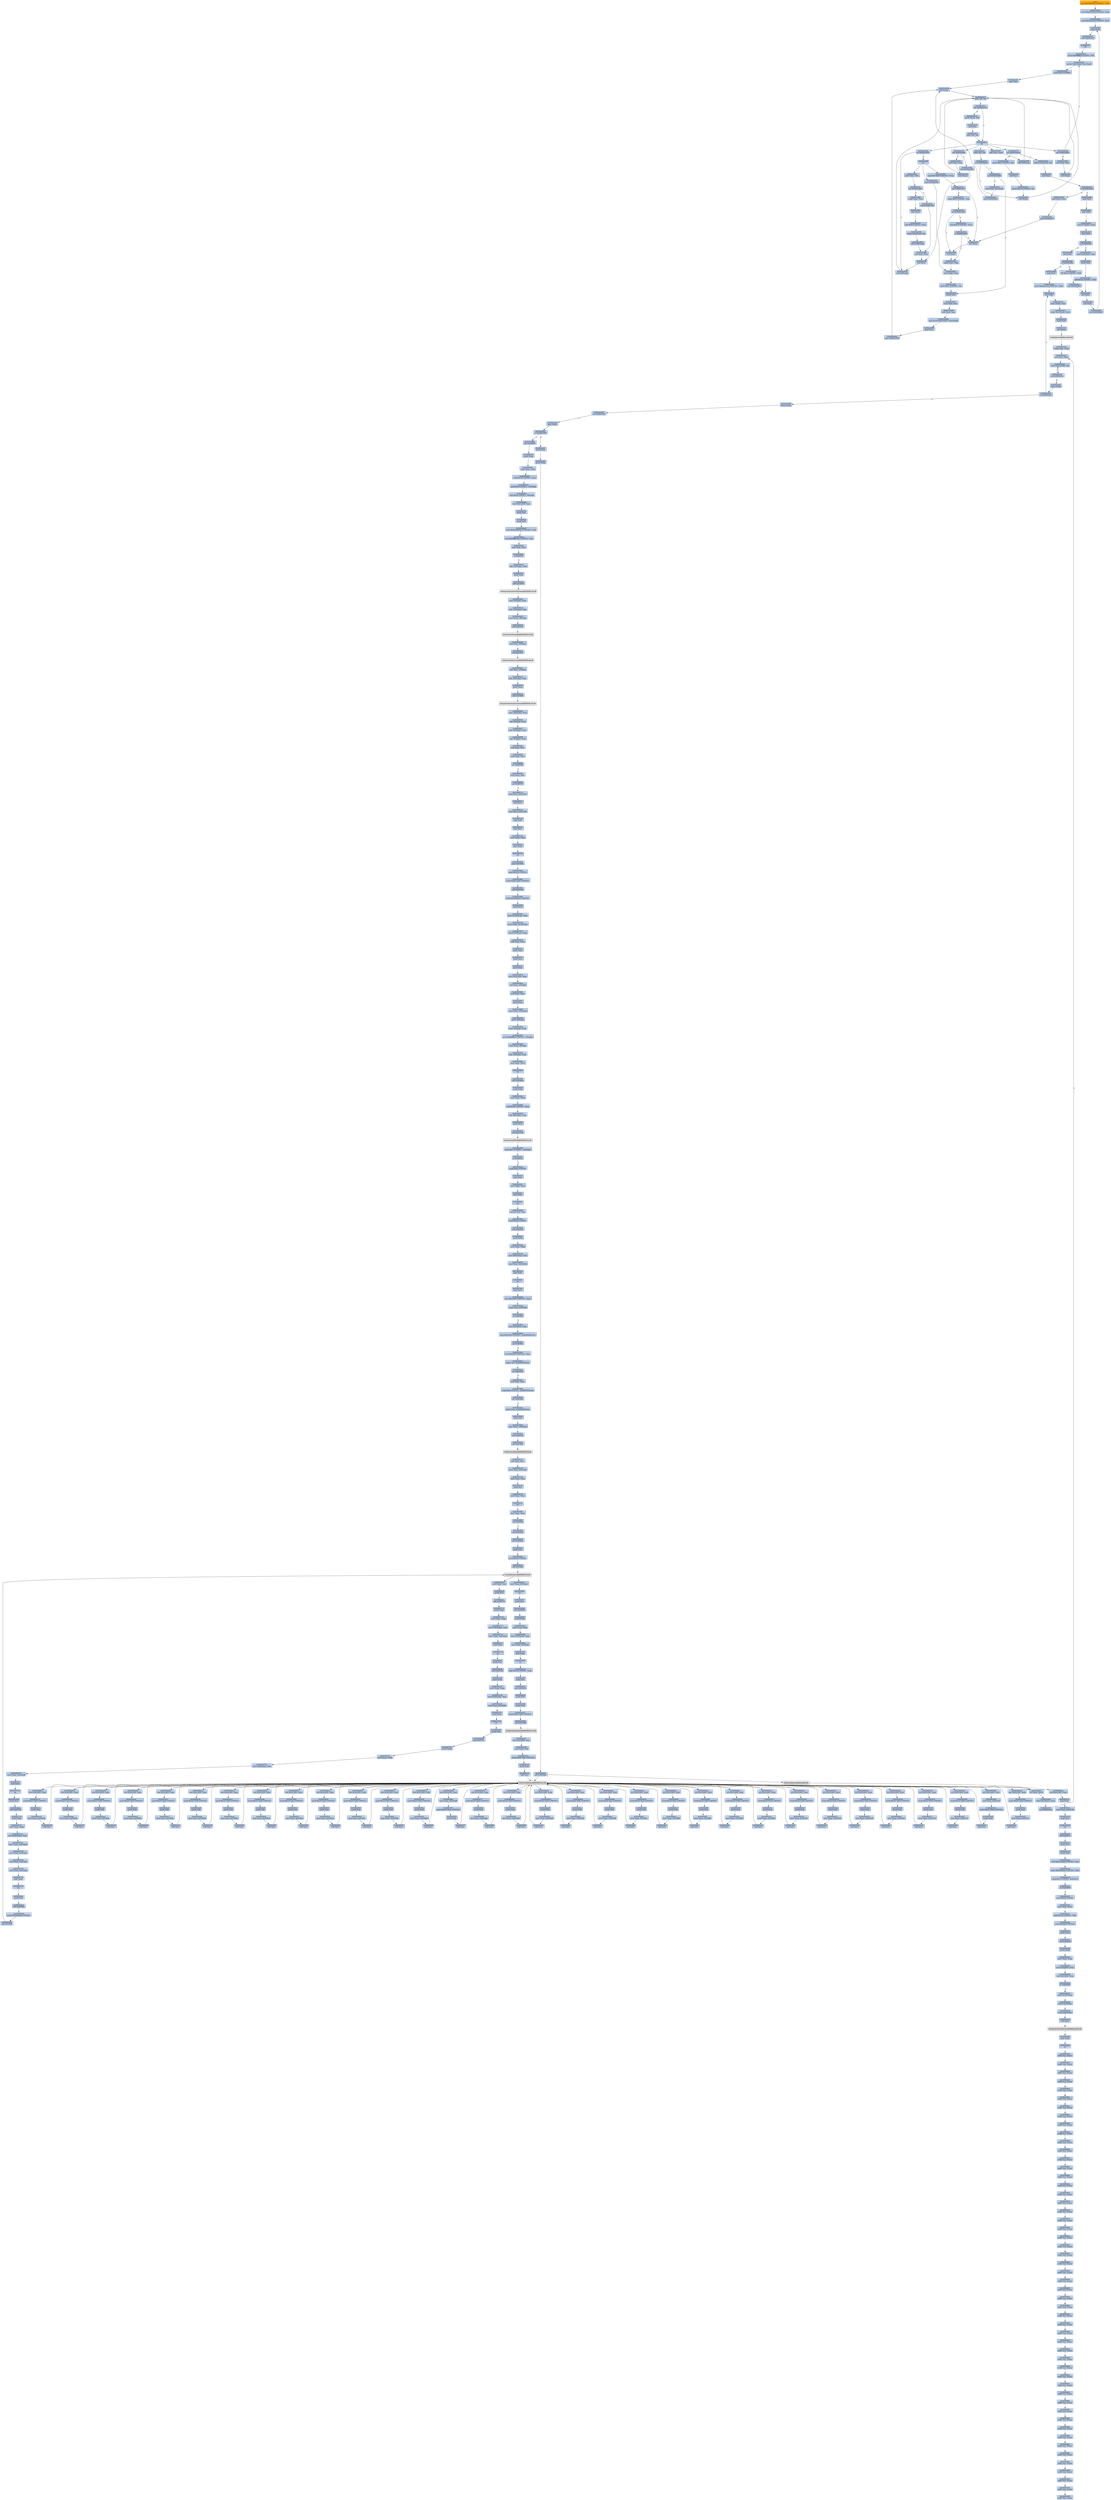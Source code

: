 digraph G {
node[shape=rectangle,style=filled,fillcolor=lightsteelblue,color=lightsteelblue]
bgcolor="transparent"
a0x0042e000movl_0x4001d0UINT32_ebx[label="start\nmovl $0x4001d0<UINT32>, %ebx",fillcolor="orange",color="lightgrey"];
a0x0042e005movl_0x401000UINT32_edi[label="0x0042e005\nmovl $0x401000<UINT32>, %edi"];
a0x0042e00amovl_0x421443UINT32_esi[label="0x0042e00a\nmovl $0x421443<UINT32>, %esi"];
a0x0042e00fpushl_ebx[label="0x0042e00f\npushl %ebx"];
a0x0042e010call_0x0042e01f[label="0x0042e010\ncall 0x0042e01f"];
a0x0042e01fcld_[label="0x0042e01f\ncld "];
a0x0042e020movb_0xffffff80UINT8_dl[label="0x0042e020\nmovb $0xffffff80<UINT8>, %dl"];
a0x0042e022movsb_ds_esi__es_edi_[label="0x0042e022\nmovsb %ds:(%esi), %es:(%edi)"];
a0x0042e023pushl_0x2UINT8[label="0x0042e023\npushl $0x2<UINT8>"];
a0x0042e025popl_ebx[label="0x0042e025\npopl %ebx"];
a0x0042e026call_esp_[label="0x0042e026\ncall (%esp)"];
a0x0042e015addb_dl_dl[label="0x0042e015\naddb %dl, %dl"];
a0x0042e017jne_0x0042e01e[label="0x0042e017\njne 0x0042e01e"];
a0x0042e019movb_esi__dl[label="0x0042e019\nmovb (%esi), %dl"];
a0x0042e01bincl_esi[label="0x0042e01b\nincl %esi"];
a0x0042e01cadcb_dl_dl[label="0x0042e01c\nadcb %dl, %dl"];
a0x0042e01eret[label="0x0042e01e\nret"];
a0x0042e029jae_0x0042e022[label="0x0042e029\njae 0x0042e022"];
a0x0042e02bxorl_ecx_ecx[label="0x0042e02b\nxorl %ecx, %ecx"];
a0x0042e02dcall_esp_[label="0x0042e02d\ncall (%esp)"];
a0x0042e030jae_0x0042e04a[label="0x0042e030\njae 0x0042e04a"];
a0x0042e032xorl_eax_eax[label="0x0042e032\nxorl %eax, %eax"];
a0x0042e034call_esp_[label="0x0042e034\ncall (%esp)"];
a0x0042e037jae_0x0042e05a[label="0x0042e037\njae 0x0042e05a"];
a0x0042e039movb_0x2UINT8_bl[label="0x0042e039\nmovb $0x2<UINT8>, %bl"];
a0x0042e03bincl_ecx[label="0x0042e03b\nincl %ecx"];
a0x0042e03cmovb_0x10UINT8_al[label="0x0042e03c\nmovb $0x10<UINT8>, %al"];
a0x0042e03ecall_esp_[label="0x0042e03e\ncall (%esp)"];
a0x0042e041adcb_al_al[label="0x0042e041\nadcb %al, %al"];
a0x0042e043jae_0x0042e03e[label="0x0042e043\njae 0x0042e03e"];
a0x0042e045jne_0x0042e086[label="0x0042e045\njne 0x0042e086"];
a0x0042e086pushl_esi[label="0x0042e086\npushl %esi"];
a0x0042e087movl_edi_esi[label="0x0042e087\nmovl %edi, %esi"];
a0x0042e089subl_eax_esi[label="0x0042e089\nsubl %eax, %esi"];
a0x0042e08brepz_movsb_ds_esi__es_edi_[label="0x0042e08b\nrepz movsb %ds:(%esi), %es:(%edi)"];
a0x0042e08dpopl_esi[label="0x0042e08d\npopl %esi"];
a0x0042e08ejmp_0x0042e026[label="0x0042e08e\njmp 0x0042e026"];
a0x0042e047stosb_al_es_edi_[label="0x0042e047\nstosb %al, %es:(%edi)"];
a0x0042e048jmp_0x0042e026[label="0x0042e048\njmp 0x0042e026"];
a0x0042e05alodsb_ds_esi__al[label="0x0042e05a\nlodsb %ds:(%esi), %al"];
a0x0042e05bshrl_eax[label="0x0042e05b\nshrl %eax"];
a0x0042e05dje_0x0042e0a0[label="0x0042e05d\nje 0x0042e0a0"];
a0x0042e05fadcl_ecx_ecx[label="0x0042e05f\nadcl %ecx, %ecx"];
a0x0042e061jmp_0x0042e07f[label="0x0042e061\njmp 0x0042e07f"];
a0x0042e07fincl_ecx[label="0x0042e07f\nincl %ecx"];
a0x0042e080incl_ecx[label="0x0042e080\nincl %ecx"];
a0x0042e081xchgl_eax_ebp[label="0x0042e081\nxchgl %eax, %ebp"];
a0x0042e082movl_ebp_eax[label="0x0042e082\nmovl %ebp, %eax"];
a0x0042e084movb_0x1UINT8_bl[label="0x0042e084\nmovb $0x1<UINT8>, %bl"];
a0x0042e04acall_0x0042e092[label="0x0042e04a\ncall 0x0042e092"];
a0x0042e092incl_ecx[label="0x0042e092\nincl %ecx"];
a0x0042e093call_0x4esp_[label="0x0042e093\ncall 0x4(%esp)"];
a0x0042e097adcl_ecx_ecx[label="0x0042e097\nadcl %ecx, %ecx"];
a0x0042e099call_0x4esp_[label="0x0042e099\ncall 0x4(%esp)"];
a0x0042e09djb_0x0042e093[label="0x0042e09d\njb 0x0042e093"];
a0x0042e09fret[label="0x0042e09f\nret"];
a0x0042e04fsubl_ebx_ecx[label="0x0042e04f\nsubl %ebx, %ecx"];
a0x0042e051jne_0x0042e063[label="0x0042e051\njne 0x0042e063"];
a0x0042e053call_0x0042e090[label="0x0042e053\ncall 0x0042e090"];
a0x0042e090xorl_ecx_ecx[label="0x0042e090\nxorl %ecx, %ecx"];
a0x0042e058jmp_0x0042e082[label="0x0042e058\njmp 0x0042e082"];
a0x0042e063xchgl_eax_ecx[label="0x0042e063\nxchgl %eax, %ecx"];
a0x0042e064decl_eax[label="0x0042e064\ndecl %eax"];
a0x0042e065shll_0x8UINT8_eax[label="0x0042e065\nshll $0x8<UINT8>, %eax"];
a0x0042e068lodsb_ds_esi__al[label="0x0042e068\nlodsb %ds:(%esi), %al"];
a0x0042e069call_0x0042e090[label="0x0042e069\ncall 0x0042e090"];
a0x0042e06ecmpl_0x7d00UINT32_eax[label="0x0042e06e\ncmpl $0x7d00<UINT32>, %eax"];
a0x0042e073jae_0x0042e07f[label="0x0042e073\njae 0x0042e07f"];
a0x0042e075cmpb_0x5UINT8_ah[label="0x0042e075\ncmpb $0x5<UINT8>, %ah"];
a0x0042e078jae_0x0042e080[label="0x0042e078\njae 0x0042e080"];
a0x0042e07acmpl_0x7fUINT8_eax[label="0x0042e07a\ncmpl $0x7f<UINT8>, %eax"];
a0x0042e07dja_0x0042e081[label="0x0042e07d\nja 0x0042e081"];
a0x0042e0a0popl_edi[label="0x0042e0a0\npopl %edi"];
a0x0042e0a1popl_ebx[label="0x0042e0a1\npopl %ebx"];
a0x0042e0a2movzwl_ebx__edi[label="0x0042e0a2\nmovzwl (%ebx), %edi"];
a0x0042e0a5decl_edi[label="0x0042e0a5\ndecl %edi"];
a0x0042e0a6je_0x0042e0b0[label="0x0042e0a6\nje 0x0042e0b0"];
a0x0042e0a8decl_edi[label="0x0042e0a8\ndecl %edi"];
a0x0042e0a9je_0x0042e0be[label="0x0042e0a9\nje 0x0042e0be"];
a0x0042e0abshll_0xcUINT8_edi[label="0x0042e0ab\nshll $0xc<UINT8>, %edi"];
a0x0042e0aejmp_0x0042e0b7[label="0x0042e0ae\njmp 0x0042e0b7"];
a0x0042e0b7incl_ebx[label="0x0042e0b7\nincl %ebx"];
a0x0042e0b8incl_ebx[label="0x0042e0b8\nincl %ebx"];
a0x0042e0b9jmp_0x0042e00f[label="0x0042e0b9\njmp 0x0042e00f"];
a0x0042e0b0movl_0x2ebx__edi[label="0x0042e0b0\nmovl 0x2(%ebx), %edi"];
a0x0042e0b3pushl_edi[label="0x0042e0b3\npushl %edi"];
a0x0042e0b4addl_0x4UINT8_ebx[label="0x0042e0b4\naddl $0x4<UINT8>, %ebx"];
a0x0042e0bepopl_edi[label="0x0042e0be\npopl %edi"];
a0x0042e0bfmovl_0x42e128UINT32_ebx[label="0x0042e0bf\nmovl $0x42e128<UINT32>, %ebx"];
a0x0042e0c4incl_edi[label="0x0042e0c4\nincl %edi"];
a0x0042e0c5movl_edi__esi[label="0x0042e0c5\nmovl (%edi), %esi"];
a0x0042e0c7scasl_es_edi__eax[label="0x0042e0c7\nscasl %es:(%edi), %eax"];
a0x0042e0c8pushl_edi[label="0x0042e0c8\npushl %edi"];
a0x0042e0c9call_ebx_[label="0x0042e0c9\ncall (%ebx)"];
LoadLibraryA_kernel32_dll[label="LoadLibraryA@kernel32.dll",fillcolor="lightgrey",color="lightgrey"];
a0x0042e0cbxchgl_eax_ebp[label="0x0042e0cb\nxchgl %eax, %ebp"];
a0x0042e0ccxorl_eax_eax[label="0x0042e0cc\nxorl %eax, %eax"];
a0x0042e0cescasb_es_edi__al[label="0x0042e0ce\nscasb %es:(%edi), %al"];
a0x0042e0cfjne_0x0042e0ce[label="0x0042e0cf\njne 0x0042e0ce"];
a0x0042e0d1decb_edi_[label="0x0042e0d1\ndecb (%edi)"];
a0x0042e0d3je_0x0042e0c4[label="0x0042e0d3\nje 0x0042e0c4"];
a0x0042e0d5decb_edi_[label="0x0042e0d5\ndecb (%edi)"];
a0x0042e0d7jne_0x0042e0df[label="0x0042e0d7\njne 0x0042e0df"];
a0x0042e0dfdecb_edi_[label="0x0042e0df\ndecb (%edi)"];
a0x0042e0e1je_0x00403980[label="0x0042e0e1\nje 0x00403980"];
a0x0042e0e7pushl_edi[label="0x0042e0e7\npushl %edi"];
a0x0042e0e8pushl_ebp[label="0x0042e0e8\npushl %ebp"];
a0x0042e0e9call_0x4ebx_[label="0x0042e0e9\ncall 0x4(%ebx)"];
GetProcAddress_kernel32_dll[label="GetProcAddress@kernel32.dll",fillcolor="lightgrey",color="lightgrey"];
a0x0042e0ecorl_eax_esi_[label="0x0042e0ec\norl %eax, (%esi)"];
a0x0042e0eelodsl_ds_esi__eax[label="0x0042e0ee\nlodsl %ds:(%esi), %eax"];
a0x0042e0efjne_0x0042e0cc[label="0x0042e0ef\njne 0x0042e0cc"];
GetProcAddress_KERNEL32_dll[label="GetProcAddress@KERNEL32.dll",fillcolor="lightgrey",color="lightgrey"];
a0x00403980call_0x408490[label="0x00403980\ncall 0x408490"];
a0x00408490pushl_ebp[label="0x00408490\npushl %ebp"];
a0x00408491movl_esp_ebp[label="0x00408491\nmovl %esp, %ebp"];
a0x00408493subl_0x14UINT8_esp[label="0x00408493\nsubl $0x14<UINT8>, %esp"];
a0x00408496andl_0x0UINT8__12ebp_[label="0x00408496\nandl $0x0<UINT8>, -12(%ebp)"];
a0x0040849aandl_0x0UINT8__8ebp_[label="0x0040849a\nandl $0x0<UINT8>, -8(%ebp)"];
a0x0040849emovl_0x41c200_eax[label="0x0040849e\nmovl 0x41c200, %eax"];
a0x004084a3pushl_esi[label="0x004084a3\npushl %esi"];
a0x004084a4pushl_edi[label="0x004084a4\npushl %edi"];
a0x004084a5movl_0xbb40e64eUINT32_edi[label="0x004084a5\nmovl $0xbb40e64e<UINT32>, %edi"];
a0x004084aamovl_0xffff0000UINT32_esi[label="0x004084aa\nmovl $0xffff0000<UINT32>, %esi"];
a0x004084afcmpl_edi_eax[label="0x004084af\ncmpl %edi, %eax"];
a0x004084b1je_0x4084c0[label="0x004084b1\nje 0x4084c0"];
a0x004084c0leal__12ebp__eax[label="0x004084c0\nleal -12(%ebp), %eax"];
a0x004084c3pushl_eax[label="0x004084c3\npushl %eax"];
a0x004084c4call_0x410078[label="0x004084c4\ncall 0x410078"];
GetSystemTimeAsFileTime_KERNEL32_dll[label="GetSystemTimeAsFileTime@KERNEL32.dll",fillcolor="lightgrey",color="lightgrey"];
a0x004084camovl__8ebp__eax[label="0x004084ca\nmovl -8(%ebp), %eax"];
a0x004084cdxorl__12ebp__eax[label="0x004084cd\nxorl -12(%ebp), %eax"];
a0x004084d0movl_eax__4ebp_[label="0x004084d0\nmovl %eax, -4(%ebp)"];
a0x004084d3call_0x41014c[label="0x004084d3\ncall 0x41014c"];
GetCurrentThreadId_KERNEL32_dll[label="GetCurrentThreadId@KERNEL32.dll",fillcolor="lightgrey",color="lightgrey"];
a0x004084d9xorl_eax__4ebp_[label="0x004084d9\nxorl %eax, -4(%ebp)"];
a0x004084dccall_0x41007c[label="0x004084dc\ncall 0x41007c"];
GetCurrentProcessId_KERNEL32_dll[label="GetCurrentProcessId@KERNEL32.dll",fillcolor="lightgrey",color="lightgrey"];
a0x004084e2xorl_eax__4ebp_[label="0x004084e2\nxorl %eax, -4(%ebp)"];
a0x004084e5leal__20ebp__eax[label="0x004084e5\nleal -20(%ebp), %eax"];
a0x004084e8pushl_eax[label="0x004084e8\npushl %eax"];
a0x004084e9call_0x410080[label="0x004084e9\ncall 0x410080"];
QueryPerformanceCounter_KERNEL32_dll[label="QueryPerformanceCounter@KERNEL32.dll",fillcolor="lightgrey",color="lightgrey"];
a0x004084efmovl__16ebp__ecx[label="0x004084ef\nmovl -16(%ebp), %ecx"];
a0x004084f2leal__4ebp__eax[label="0x004084f2\nleal -4(%ebp), %eax"];
a0x004084f5xorl__20ebp__ecx[label="0x004084f5\nxorl -20(%ebp), %ecx"];
a0x004084f8xorl__4ebp__ecx[label="0x004084f8\nxorl -4(%ebp), %ecx"];
a0x004084fbxorl_eax_ecx[label="0x004084fb\nxorl %eax, %ecx"];
a0x004084fdcmpl_edi_ecx[label="0x004084fd\ncmpl %edi, %ecx"];
a0x004084ffjne_0x408508[label="0x004084ff\njne 0x408508"];
a0x00408508testl_ecx_esi[label="0x00408508\ntestl %ecx, %esi"];
a0x0040850ajne_0x408518[label="0x0040850a\njne 0x408518"];
a0x00408518movl_ecx_0x41c200[label="0x00408518\nmovl %ecx, 0x41c200"];
a0x0040851enotl_ecx[label="0x0040851e\nnotl %ecx"];
a0x00408520movl_ecx_0x41c204[label="0x00408520\nmovl %ecx, 0x41c204"];
a0x00408526popl_edi[label="0x00408526\npopl %edi"];
a0x00408527popl_esi[label="0x00408527\npopl %esi"];
a0x00408528movl_ebp_esp[label="0x00408528\nmovl %ebp, %esp"];
a0x0040852apopl_ebp[label="0x0040852a\npopl %ebp"];
a0x0040852bret[label="0x0040852b\nret"];
a0x00403985jmp_0x40398a[label="0x00403985\njmp 0x40398a"];
a0x0040398apushl_0x14UINT8[label="0x0040398a\npushl $0x14<UINT8>"];
a0x0040398cpushl_0x41ac00UINT32[label="0x0040398c\npushl $0x41ac00<UINT32>"];
a0x00403991call_0x405960[label="0x00403991\ncall 0x405960"];
a0x00405960pushl_0x4059c0UINT32[label="0x00405960\npushl $0x4059c0<UINT32>"];
a0x00405965pushl_fs_0[label="0x00405965\npushl %fs:0"];
a0x0040596cmovl_0x10esp__eax[label="0x0040596c\nmovl 0x10(%esp), %eax"];
a0x00405970movl_ebp_0x10esp_[label="0x00405970\nmovl %ebp, 0x10(%esp)"];
a0x00405974leal_0x10esp__ebp[label="0x00405974\nleal 0x10(%esp), %ebp"];
a0x00405978subl_eax_esp[label="0x00405978\nsubl %eax, %esp"];
a0x0040597apushl_ebx[label="0x0040597a\npushl %ebx"];
a0x0040597bpushl_esi[label="0x0040597b\npushl %esi"];
a0x0040597cpushl_edi[label="0x0040597c\npushl %edi"];
a0x0040597dmovl_0x41c200_eax[label="0x0040597d\nmovl 0x41c200, %eax"];
a0x00405982xorl_eax__4ebp_[label="0x00405982\nxorl %eax, -4(%ebp)"];
a0x00405985xorl_ebp_eax[label="0x00405985\nxorl %ebp, %eax"];
a0x00405987pushl_eax[label="0x00405987\npushl %eax"];
a0x00405988movl_esp__24ebp_[label="0x00405988\nmovl %esp, -24(%ebp)"];
a0x0040598bpushl__8ebp_[label="0x0040598b\npushl -8(%ebp)"];
a0x0040598emovl__4ebp__eax[label="0x0040598e\nmovl -4(%ebp), %eax"];
a0x00405991movl_0xfffffffeUINT32__4ebp_[label="0x00405991\nmovl $0xfffffffe<UINT32>, -4(%ebp)"];
a0x00405998movl_eax__8ebp_[label="0x00405998\nmovl %eax, -8(%ebp)"];
a0x0040599bleal__16ebp__eax[label="0x0040599b\nleal -16(%ebp), %eax"];
a0x0040599emovl_eax_fs_0[label="0x0040599e\nmovl %eax, %fs:0"];
a0x004059a4ret[label="0x004059a4\nret"];
a0x00403996call_0x404dad[label="0x00403996\ncall 0x404dad"];
a0x00404dadpushl_ebp[label="0x00404dad\npushl %ebp"];
a0x00404daemovl_esp_ebp[label="0x00404dae\nmovl %esp, %ebp"];
a0x00404db0subl_0x44UINT8_esp[label="0x00404db0\nsubl $0x44<UINT8>, %esp"];
a0x00404db3leal__68ebp__eax[label="0x00404db3\nleal -68(%ebp), %eax"];
a0x00404db6pushl_eax[label="0x00404db6\npushl %eax"];
a0x00404db7call_0x410180[label="0x00404db7\ncall 0x410180"];
GetStartupInfoW_KERNEL32_dll[label="GetStartupInfoW@KERNEL32.dll",fillcolor="lightgrey",color="lightgrey"];
a0x00404dbdtestb_0x1UINT8__24ebp_[label="0x00404dbd\ntestb $0x1<UINT8>, -24(%ebp)"];
a0x00404dc1je_0x404dc9[label="0x00404dc1\nje 0x404dc9"];
a0x00404dc9pushl_0xaUINT8[label="0x00404dc9\npushl $0xa<UINT8>"];
a0x00404dcbpopl_eax[label="0x00404dcb\npopl %eax"];
a0x00404dccmovl_ebp_esp[label="0x00404dcc\nmovl %ebp, %esp"];
a0x00404dcepopl_ebp[label="0x00404dce\npopl %ebp"];
a0x00404dcfret[label="0x00404dcf\nret"];
a0x0040399bmovzwl_ax_esi[label="0x0040399b\nmovzwl %ax, %esi"];
a0x0040399epushl_0x2UINT8[label="0x0040399e\npushl $0x2<UINT8>"];
a0x004039a0call_0x408443[label="0x004039a0\ncall 0x408443"];
a0x00408443pushl_ebp[label="0x00408443\npushl %ebp"];
a0x00408444movl_esp_ebp[label="0x00408444\nmovl %esp, %ebp"];
a0x00408446movl_0x8ebp__eax[label="0x00408446\nmovl 0x8(%ebp), %eax"];
a0x00408449movl_eax_0x41d498[label="0x00408449\nmovl %eax, 0x41d498"];
a0x0040844epopl_ebp[label="0x0040844e\npopl %ebp"];
a0x0040844fret[label="0x0040844f\nret"];
a0x004039a5popl_ecx[label="0x004039a5\npopl %ecx"];
a0x004039a6movl_0x5a4dUINT32_eax[label="0x004039a6\nmovl $0x5a4d<UINT32>, %eax"];
a0x004039abcmpw_ax_0x400000[label="0x004039ab\ncmpw %ax, 0x400000"];
a0x004039b2je_0x4039b8[label="0x004039b2\nje 0x4039b8"];
a0x004039b8movl_0x40003c_eax[label="0x004039b8\nmovl 0x40003c, %eax"];
a0x004039bdcmpl_0x4550UINT32_0x400000eax_[label="0x004039bd\ncmpl $0x4550<UINT32>, 0x400000(%eax)"];
a0x004039c7jne_0x4039b4[label="0x004039c7\njne 0x4039b4"];
a0x004039c9movl_0x10bUINT32_ecx[label="0x004039c9\nmovl $0x10b<UINT32>, %ecx"];
a0x004039cecmpw_cx_0x400018eax_[label="0x004039ce\ncmpw %cx, 0x400018(%eax)"];
a0x004039d5jne_0x4039b4[label="0x004039d5\njne 0x4039b4"];
a0x004039d7xorl_ebx_ebx[label="0x004039d7\nxorl %ebx, %ebx"];
a0x004039d9cmpl_0xeUINT8_0x400074eax_[label="0x004039d9\ncmpl $0xe<UINT8>, 0x400074(%eax)"];
a0x004039e0jbe_0x4039eb[label="0x004039e0\njbe 0x4039eb"];
a0x004039e2cmpl_ebx_0x4000e8eax_[label="0x004039e2\ncmpl %ebx, 0x4000e8(%eax)"];
a0x004039e8setne_bl[label="0x004039e8\nsetne %bl"];
a0x004039ebmovl_ebx__28ebp_[label="0x004039eb\nmovl %ebx, -28(%ebp)"];
a0x004039eecall_0x405c2b[label="0x004039ee\ncall 0x405c2b"];
a0x00405c2bcall_0x4100bc[label="0x00405c2b\ncall 0x4100bc"];
GetProcessHeap_KERNEL32_dll[label="GetProcessHeap@KERNEL32.dll",fillcolor="lightgrey",color="lightgrey"];
a0x00405c31xorl_ecx_ecx[label="0x00405c31\nxorl %ecx, %ecx"];
a0x00405c33movl_eax_0x41daf8[label="0x00405c33\nmovl %eax, 0x41daf8"];
a0x00405c38testl_eax_eax[label="0x00405c38\ntestl %eax, %eax"];
a0x00405c3asetne_cl[label="0x00405c3a\nsetne %cl"];
a0x00405c3dmovl_ecx_eax[label="0x00405c3d\nmovl %ecx, %eax"];
a0x00405c3fret[label="0x00405c3f\nret"];
a0x004039f3testl_eax_eax[label="0x004039f3\ntestl %eax, %eax"];
a0x004039f5jne_0x4039ff[label="0x004039f5\njne 0x4039ff"];
a0x004039ffcall_0x404a03[label="0x004039ff\ncall 0x404a03"];
a0x00404a03call_0x402bbe[label="0x00404a03\ncall 0x402bbe"];
a0x00402bbepushl_esi[label="0x00402bbe\npushl %esi"];
a0x00402bbfpushl_0x0UINT8[label="0x00402bbf\npushl $0x0<UINT8>"];
a0x00402bc1call_0x4100fc[label="0x00402bc1\ncall 0x4100fc"];
EncodePointer_KERNEL32_dll[label="EncodePointer@KERNEL32.dll",fillcolor="lightgrey",color="lightgrey"];
a0x00402bc7movl_eax_esi[label="0x00402bc7\nmovl %eax, %esi"];
a0x00402bc9pushl_esi[label="0x00402bc9\npushl %esi"];
a0x00402bcacall_0x405714[label="0x00402bca\ncall 0x405714"];
a0x00405714pushl_ebp[label="0x00405714\npushl %ebp"];
a0x00405715movl_esp_ebp[label="0x00405715\nmovl %esp, %ebp"];
a0x00405717movl_0x8ebp__eax[label="0x00405717\nmovl 0x8(%ebp), %eax"];
a0x0040571amovl_eax_0x41dad0[label="0x0040571a\nmovl %eax, 0x41dad0"];
a0x0040571fpopl_ebp[label="0x0040571f\npopl %ebp"];
a0x00405720ret[label="0x00405720\nret"];
a0x00402bcfpushl_esi[label="0x00402bcf\npushl %esi"];
a0x00402bd0call_0x403c26[label="0x00402bd0\ncall 0x403c26"];
a0x00403c26pushl_ebp[label="0x00403c26\npushl %ebp"];
a0x00403c27movl_esp_ebp[label="0x00403c27\nmovl %esp, %ebp"];
a0x00403c29movl_0x8ebp__eax[label="0x00403c29\nmovl 0x8(%ebp), %eax"];
a0x00403c2cmovl_eax_0x41d320[label="0x00403c2c\nmovl %eax, 0x41d320"];
a0x00403c31popl_ebp[label="0x00403c31\npopl %ebp"];
a0x00403c32ret[label="0x00403c32\nret"];
a0x00402bd5pushl_esi[label="0x00402bd5\npushl %esi"];
a0x00402bd6call_0x405721[label="0x00402bd6\ncall 0x405721"];
a0x00405721pushl_ebp[label="0x00405721\npushl %ebp"];
a0x00405722movl_esp_ebp[label="0x00405722\nmovl %esp, %ebp"];
a0x00405724movl_0x8ebp__eax[label="0x00405724\nmovl 0x8(%ebp), %eax"];
a0x00405727movl_eax_0x41dad4[label="0x00405727\nmovl %eax, 0x41dad4"];
a0x0040572cpopl_ebp[label="0x0040572c\npopl %ebp"];
a0x0040572dret[label="0x0040572d\nret"];
a0x00402bdbpushl_esi[label="0x00402bdb\npushl %esi"];
a0x00402bdccall_0x40573b[label="0x00402bdc\ncall 0x40573b"];
a0x0040573bpushl_ebp[label="0x0040573b\npushl %ebp"];
a0x0040573cmovl_esp_ebp[label="0x0040573c\nmovl %esp, %ebp"];
a0x0040573emovl_0x8ebp__eax[label="0x0040573e\nmovl 0x8(%ebp), %eax"];
a0x00405741movl_eax_0x41dad8[label="0x00405741\nmovl %eax, 0x41dad8"];
a0x00405746movl_eax_0x41dadc[label="0x00405746\nmovl %eax, 0x41dadc"];
a0x0040574bmovl_eax_0x41dae0[label="0x0040574b\nmovl %eax, 0x41dae0"];
a0x00405750movl_eax_0x41dae4[label="0x00405750\nmovl %eax, 0x41dae4"];
a0x00405755popl_ebp[label="0x00405755\npopl %ebp"];
a0x00405756ret[label="0x00405756\nret"];
a0x00402be1pushl_esi[label="0x00402be1\npushl %esi"];
a0x00402be2call_0x4056dd[label="0x00402be2\ncall 0x4056dd"];
a0x004056ddpushl_0x4056a9UINT32[label="0x004056dd\npushl $0x4056a9<UINT32>"];
a0x004056e2call_0x4100fc[label="0x004056e2\ncall 0x4100fc"];
a0x004056e8movl_eax_0x41dacc[label="0x004056e8\nmovl %eax, 0x41dacc"];
a0x004056edret[label="0x004056ed\nret"];
a0x00402be7pushl_esi[label="0x00402be7\npushl %esi"];
a0x00402be8call_0x40594c[label="0x00402be8\ncall 0x40594c"];
a0x0040594cpushl_ebp[label="0x0040594c\npushl %ebp"];
a0x0040594dmovl_esp_ebp[label="0x0040594d\nmovl %esp, %ebp"];
a0x0040594fmovl_0x8ebp__eax[label="0x0040594f\nmovl 0x8(%ebp), %eax"];
a0x00405952movl_eax_0x41daec[label="0x00405952\nmovl %eax, 0x41daec"];
a0x00405957popl_ebp[label="0x00405957\npopl %ebp"];
a0x00405958ret[label="0x00405958\nret"];
a0x00402bedaddl_0x18UINT8_esp[label="0x00402bed\naddl $0x18<UINT8>, %esp"];
a0x00402bf0popl_esi[label="0x00402bf0\npopl %esi"];
a0x00402bf1jmp_0x404e3f[label="0x00402bf1\njmp 0x404e3f"];
a0x00404e3fpushl_esi[label="0x00404e3f\npushl %esi"];
a0x00404e40pushl_edi[label="0x00404e40\npushl %edi"];
a0x00404e41pushl_0x4172f0UINT32[label="0x00404e41\npushl $0x4172f0<UINT32>"];
a0x00404e46call_0x4100d8[label="0x00404e46\ncall 0x4100d8"];
GetModuleHandleW_KERNEL32_dll[label="GetModuleHandleW@KERNEL32.dll",fillcolor="lightgrey",color="lightgrey"];
a0x00404e4cmovl_0x4100f4_esi[label="0x00404e4c\nmovl 0x4100f4, %esi"];
a0x00404e52movl_eax_edi[label="0x00404e52\nmovl %eax, %edi"];
a0x00404e54pushl_0x41730cUINT32[label="0x00404e54\npushl $0x41730c<UINT32>"];
a0x00404e59pushl_edi[label="0x00404e59\npushl %edi"];
a0x00404e5acall_esi[label="0x00404e5a\ncall %esi"];
a0x00404e5cxorl_0x41c200_eax[label="0x00404e5c\nxorl 0x41c200, %eax"];
a0x00404e62pushl_0x417318UINT32[label="0x00404e62\npushl $0x417318<UINT32>"];
a0x00404e67pushl_edi[label="0x00404e67\npushl %edi"];
a0x00404e68movl_eax_0x41f0a0[label="0x00404e68\nmovl %eax, 0x41f0a0"];
a0x00404e6dcall_esi[label="0x00404e6d\ncall %esi"];
a0x00404e6fxorl_0x41c200_eax[label="0x00404e6f\nxorl 0x41c200, %eax"];
a0x00404e75pushl_0x417320UINT32[label="0x00404e75\npushl $0x417320<UINT32>"];
a0x00404e7apushl_edi[label="0x00404e7a\npushl %edi"];
a0x00404e7bmovl_eax_0x41f0a4[label="0x00404e7b\nmovl %eax, 0x41f0a4"];
a0x00404e80call_esi[label="0x00404e80\ncall %esi"];
a0x00404e82xorl_0x41c200_eax[label="0x00404e82\nxorl 0x41c200, %eax"];
a0x00404e88pushl_0x41732cUINT32[label="0x00404e88\npushl $0x41732c<UINT32>"];
a0x00404e8dpushl_edi[label="0x00404e8d\npushl %edi"];
a0x00404e8emovl_eax_0x41f0a8[label="0x00404e8e\nmovl %eax, 0x41f0a8"];
a0x00404e93call_esi[label="0x00404e93\ncall %esi"];
a0x00404e95xorl_0x41c200_eax[label="0x00404e95\nxorl 0x41c200, %eax"];
a0x00404e9bpushl_0x417338UINT32[label="0x00404e9b\npushl $0x417338<UINT32>"];
a0x00404ea0pushl_edi[label="0x00404ea0\npushl %edi"];
a0x00404ea1movl_eax_0x41f0ac[label="0x00404ea1\nmovl %eax, 0x41f0ac"];
a0x00404ea6call_esi[label="0x00404ea6\ncall %esi"];
a0x00404ea8xorl_0x41c200_eax[label="0x00404ea8\nxorl 0x41c200, %eax"];
a0x00404eaepushl_0x417354UINT32[label="0x00404eae\npushl $0x417354<UINT32>"];
a0x00404eb3pushl_edi[label="0x00404eb3\npushl %edi"];
a0x00404eb4movl_eax_0x41f0b0[label="0x00404eb4\nmovl %eax, 0x41f0b0"];
a0x00404eb9call_esi[label="0x00404eb9\ncall %esi"];
a0x00404ebbxorl_0x41c200_eax[label="0x00404ebb\nxorl 0x41c200, %eax"];
a0x00404ec1pushl_0x417364UINT32[label="0x00404ec1\npushl $0x417364<UINT32>"];
a0x00404ec6pushl_edi[label="0x00404ec6\npushl %edi"];
a0x00404ec7movl_eax_0x41f0b4[label="0x00404ec7\nmovl %eax, 0x41f0b4"];
a0x00404ecccall_esi[label="0x00404ecc\ncall %esi"];
a0x00404ecexorl_0x41c200_eax[label="0x00404ece\nxorl 0x41c200, %eax"];
a0x00404ed4pushl_0x417378UINT32[label="0x00404ed4\npushl $0x417378<UINT32>"];
a0x00404ed9pushl_edi[label="0x00404ed9\npushl %edi"];
a0x00404edamovl_eax_0x41f0b8[label="0x00404eda\nmovl %eax, 0x41f0b8"];
a0x00404edfcall_esi[label="0x00404edf\ncall %esi"];
a0x00404ee1xorl_0x41c200_eax[label="0x00404ee1\nxorl 0x41c200, %eax"];
a0x00404ee7pushl_0x417390UINT32[label="0x00404ee7\npushl $0x417390<UINT32>"];
a0x00404eecpushl_edi[label="0x00404eec\npushl %edi"];
a0x00404eedmovl_eax_0x41f0bc[label="0x00404eed\nmovl %eax, 0x41f0bc"];
a0x00404ef2call_esi[label="0x00404ef2\ncall %esi"];
a0x00404ef4xorl_0x41c200_eax[label="0x00404ef4\nxorl 0x41c200, %eax"];
a0x00404efapushl_0x4173a8UINT32[label="0x00404efa\npushl $0x4173a8<UINT32>"];
a0x00404effpushl_edi[label="0x00404eff\npushl %edi"];
a0x00404f00movl_eax_0x41f0c0[label="0x00404f00\nmovl %eax, 0x41f0c0"];
a0x00404f05call_esi[label="0x00404f05\ncall %esi"];
a0x00404f07xorl_0x41c200_eax[label="0x00404f07\nxorl 0x41c200, %eax"];
a0x00404f0dpushl_0x4173bcUINT32[label="0x00404f0d\npushl $0x4173bc<UINT32>"];
a0x00404f12pushl_edi[label="0x00404f12\npushl %edi"];
a0x00404f13movl_eax_0x41f0c4[label="0x00404f13\nmovl %eax, 0x41f0c4"];
a0x00404f18call_esi[label="0x00404f18\ncall %esi"];
a0x00404f1axorl_0x41c200_eax[label="0x00404f1a\nxorl 0x41c200, %eax"];
a0x00404f20pushl_0x4173dcUINT32[label="0x00404f20\npushl $0x4173dc<UINT32>"];
a0x00404f25pushl_edi[label="0x00404f25\npushl %edi"];
a0x00404f26movl_eax_0x41f0c8[label="0x00404f26\nmovl %eax, 0x41f0c8"];
a0x00404f2bcall_esi[label="0x00404f2b\ncall %esi"];
a0x00404f2dxorl_0x41c200_eax[label="0x00404f2d\nxorl 0x41c200, %eax"];
a0x00404f33pushl_0x4173f4UINT32[label="0x00404f33\npushl $0x4173f4<UINT32>"];
a0x00404f38pushl_edi[label="0x00404f38\npushl %edi"];
a0x00404f39movl_eax_0x41f0cc[label="0x00404f39\nmovl %eax, 0x41f0cc"];
a0x00404f3ecall_esi[label="0x00404f3e\ncall %esi"];
a0x00404f40xorl_0x41c200_eax[label="0x00404f40\nxorl 0x41c200, %eax"];
a0x00404f46pushl_0x41740cUINT32[label="0x00404f46\npushl $0x41740c<UINT32>"];
a0x00404f4bpushl_edi[label="0x00404f4b\npushl %edi"];
a0x00404f4cmovl_eax_0x41f0d0[label="0x00404f4c\nmovl %eax, 0x41f0d0"];
a0x00404f51call_esi[label="0x00404f51\ncall %esi"];
a0x00404f53xorl_0x41c200_eax[label="0x00404f53\nxorl 0x41c200, %eax"];
a0x00404f59pushl_0x417420UINT32[label="0x00404f59\npushl $0x417420<UINT32>"];
a0x00404f5epushl_edi[label="0x00404f5e\npushl %edi"];
a0x00404f5fmovl_eax_0x41f0d4[label="0x00404f5f\nmovl %eax, 0x41f0d4"];
a0x00404f64call_esi[label="0x00404f64\ncall %esi"];
a0x00404f66xorl_0x41c200_eax[label="0x00404f66\nxorl 0x41c200, %eax"];
a0x00404f6cmovl_eax_0x41f0d8[label="0x00404f6c\nmovl %eax, 0x41f0d8"];
a0x00404f71pushl_0x417434UINT32[label="0x00404f71\npushl $0x417434<UINT32>"];
a0x00404f76pushl_edi[label="0x00404f76\npushl %edi"];
a0x00404f77call_esi[label="0x00404f77\ncall %esi"];
a0x00404f79xorl_0x41c200_eax[label="0x00404f79\nxorl 0x41c200, %eax"];
a0x00404f7fpushl_0x417450UINT32[label="0x00404f7f\npushl $0x417450<UINT32>"];
a0x00404f84pushl_edi[label="0x00404f84\npushl %edi"];
a0x00404f85movl_eax_0x41f0dc[label="0x00404f85\nmovl %eax, 0x41f0dc"];
a0x00404f8acall_esi[label="0x00404f8a\ncall %esi"];
a0x00404f8cxorl_0x41c200_eax[label="0x00404f8c\nxorl 0x41c200, %eax"];
a0x00404f92pushl_0x417470UINT32[label="0x00404f92\npushl $0x417470<UINT32>"];
a0x00404f97pushl_edi[label="0x00404f97\npushl %edi"];
a0x00404f98movl_eax_0x41f0e0[label="0x00404f98\nmovl %eax, 0x41f0e0"];
a0x00404f9dcall_esi[label="0x00404f9d\ncall %esi"];
a0x00404f9fxorl_0x41c200_eax[label="0x00404f9f\nxorl 0x41c200, %eax"];
a0x00404fa5pushl_0x41748cUINT32[label="0x00404fa5\npushl $0x41748c<UINT32>"];
a0x00404faapushl_edi[label="0x00404faa\npushl %edi"];
a0x00404fabmovl_eax_0x41f0e4[label="0x00404fab\nmovl %eax, 0x41f0e4"];
a0x00404fb0call_esi[label="0x00404fb0\ncall %esi"];
a0x00404fb2xorl_0x41c200_eax[label="0x00404fb2\nxorl 0x41c200, %eax"];
a0x00404fb8pushl_0x4174acUINT32[label="0x00404fb8\npushl $0x4174ac<UINT32>"];
a0x00404fbdpushl_edi[label="0x00404fbd\npushl %edi"];
a0x00404fbemovl_eax_0x41f0e8[label="0x00404fbe\nmovl %eax, 0x41f0e8"];
a0x00404fc3call_esi[label="0x00404fc3\ncall %esi"];
a0x00404fc5xorl_0x41c200_eax[label="0x00404fc5\nxorl 0x41c200, %eax"];
a0x00404fcbpushl_0x4174c0UINT32[label="0x00404fcb\npushl $0x4174c0<UINT32>"];
a0x00404fd0pushl_edi[label="0x00404fd0\npushl %edi"];
a0x00404fd1movl_eax_0x41f0ec[label="0x00404fd1\nmovl %eax, 0x41f0ec"];
a0x00404fd6call_esi[label="0x00404fd6\ncall %esi"];
a0x00404fd8xorl_0x41c200_eax[label="0x00404fd8\nxorl 0x41c200, %eax"];
a0x00404fdepushl_0x4174dcUINT32[label="0x00404fde\npushl $0x4174dc<UINT32>"];
a0x00404fe3pushl_edi[label="0x00404fe3\npushl %edi"];
a0x00404fe4movl_eax_0x41f0f0[label="0x00404fe4\nmovl %eax, 0x41f0f0"];
a0x00404fe9call_esi[label="0x00404fe9\ncall %esi"];
a0x00404febxorl_0x41c200_eax[label="0x00404feb\nxorl 0x41c200, %eax"];
a0x00404ff1pushl_0x4174f0UINT32[label="0x00404ff1\npushl $0x4174f0<UINT32>"];
a0x00404ff6pushl_edi[label="0x00404ff6\npushl %edi"];
a0x00404ff7movl_eax_0x41f0f8[label="0x00404ff7\nmovl %eax, 0x41f0f8"];
a0x00404ffccall_esi[label="0x00404ffc\ncall %esi"];
a0x00404ffexorl_0x41c200_eax[label="0x00404ffe\nxorl 0x41c200, %eax"];
a0x00405004pushl_0x417500UINT32[label="0x00405004\npushl $0x417500<UINT32>"];
a0x00405009pushl_edi[label="0x00405009\npushl %edi"];
a0x0040500amovl_eax_0x41f0f4[label="0x0040500a\nmovl %eax, 0x41f0f4"];
a0x0040500fcall_esi[label="0x0040500f\ncall %esi"];
a0x00405011xorl_0x41c200_eax[label="0x00405011\nxorl 0x41c200, %eax"];
a0x00405017pushl_0x417510UINT32[label="0x00405017\npushl $0x417510<UINT32>"];
a0x0040501cpushl_edi[label="0x0040501c\npushl %edi"];
a0x0040501dmovl_eax_0x41f0fc[label="0x0040501d\nmovl %eax, 0x41f0fc"];
a0x00405022call_esi[label="0x00405022\ncall %esi"];
a0x00405024xorl_0x41c200_eax[label="0x00405024\nxorl 0x41c200, %eax"];
a0x0040502apushl_0x417520UINT32[label="0x0040502a\npushl $0x417520<UINT32>"];
a0x0040502fpushl_edi[label="0x0040502f\npushl %edi"];
a0x00405030movl_eax_0x41f100[label="0x00405030\nmovl %eax, 0x41f100"];
a0x00405035call_esi[label="0x00405035\ncall %esi"];
a0x00405037xorl_0x41c200_eax[label="0x00405037\nxorl 0x41c200, %eax"];
a0x0040503dpushl_0x417530UINT32[label="0x0040503d\npushl $0x417530<UINT32>"];
a0x00405042pushl_edi[label="0x00405042\npushl %edi"];
a0x00405043movl_eax_0x41f104[label="0x00405043\nmovl %eax, 0x41f104"];
a0x00405048call_esi[label="0x00405048\ncall %esi"];
a0x0040504axorl_0x41c200_eax[label="0x0040504a\nxorl 0x41c200, %eax"];
a0x00405050pushl_0x41754cUINT32[label="0x00405050\npushl $0x41754c<UINT32>"];
a0x00405055pushl_edi[label="0x00405055\npushl %edi"];
a0x00405056movl_eax_0x41f108[label="0x00405056\nmovl %eax, 0x41f108"];
a0x0040505bcall_esi[label="0x0040505b\ncall %esi"];
a0x0040505dxorl_0x41c200_eax[label="0x0040505d\nxorl 0x41c200, %eax"];
a0x00405063pushl_0x417560UINT32[label="0x00405063\npushl $0x417560<UINT32>"];
a0x00405068pushl_edi[label="0x00405068\npushl %edi"];
a0x00405069movl_eax_0x41f10c[label="0x00405069\nmovl %eax, 0x41f10c"];
a0x0040506ecall_esi[label="0x0040506e\ncall %esi"];
a0x00405070xorl_0x41c200_eax[label="0x00405070\nxorl 0x41c200, %eax"];
a0x00405076pushl_0x417570UINT32[label="0x00405076\npushl $0x417570<UINT32>"];
a0x0040507bpushl_edi[label="0x0040507b\npushl %edi"];
a0x0040507cmovl_eax_0x41f110[label="0x0040507c\nmovl %eax, 0x41f110"];
a0x00405081call_esi[label="0x00405081\ncall %esi"];
a0x00405083xorl_0x41c200_eax[label="0x00405083\nxorl 0x41c200, %eax"];
a0x00405089pushl_0x417584UINT32[label="0x00405089\npushl $0x417584<UINT32>"];
a0x0040508epushl_edi[label="0x0040508e\npushl %edi"];
a0x0040508fmovl_eax_0x41f114[label="0x0040508f\nmovl %eax, 0x41f114"];
a0x00405094call_esi[label="0x00405094\ncall %esi"];
a0x00405096xorl_0x41c200_eax[label="0x00405096\nxorl 0x41c200, %eax"];
a0x0040509cmovl_eax_0x41f118[label="0x0040509c\nmovl %eax, 0x41f118"];
a0x004050a1pushl_0x417594UINT32[label="0x004050a1\npushl $0x417594<UINT32>"];
a0x004050a6pushl_edi[label="0x004050a6\npushl %edi"];
a0x004050a7call_esi[label="0x004050a7\ncall %esi"];
a0x004050a9xorl_0x41c200_eax[label="0x004050a9\nxorl 0x41c200, %eax"];
a0x004050afpushl_0x4175b4UINT32[label="0x004050af\npushl $0x4175b4<UINT32>"];
a0x004050b4pushl_edi[label="0x004050b4\npushl %edi"];
a0x004050b5movl_eax_0x41f11c[label="0x004050b5\nmovl %eax, 0x41f11c"];
a0x004050bacall_esi[label="0x004050ba\ncall %esi"];
a0x004050bcxorl_0x41c200_eax[label="0x004050bc\nxorl 0x41c200, %eax"];
a0x004050c2popl_edi[label="0x004050c2\npopl %edi"];
a0x004050c3movl_eax_0x41f120[label="0x004050c3\nmovl %eax, 0x41f120"];
a0x004050c8popl_esi[label="0x004050c8\npopl %esi"];
a0x004050c9ret[label="0x004050c9\nret"];
a0x00404a08call_0x404ce1[label="0x00404a08\ncall 0x404ce1"];
a0x00404ce1pushl_esi[label="0x00404ce1\npushl %esi"];
a0x00404ce2pushl_edi[label="0x00404ce2\npushl %edi"];
a0x00404ce3movl_0x41cad0UINT32_esi[label="0x00404ce3\nmovl $0x41cad0<UINT32>, %esi"];
a0x00404ce8movl_0x41d348UINT32_edi[label="0x00404ce8\nmovl $0x41d348<UINT32>, %edi"];
a0x00404cedcmpl_0x1UINT8_0x4esi_[label="0x00404ced\ncmpl $0x1<UINT8>, 0x4(%esi)"];
a0x00404cf1jne_0x404d09[label="0x00404cf1\njne 0x404d09"];
a0x00404cf3pushl_0x0UINT8[label="0x00404cf3\npushl $0x0<UINT8>"];
a0x00404cf5movl_edi_esi_[label="0x00404cf5\nmovl %edi, (%esi)"];
a0x00404cf7addl_0x18UINT8_edi[label="0x00404cf7\naddl $0x18<UINT8>, %edi"];
a0x00404cfapushl_0xfa0UINT32[label="0x00404cfa\npushl $0xfa0<UINT32>"];
a0x00404cffpushl_esi_[label="0x00404cff\npushl (%esi)"];
a0x00404d01call_0x404dd0[label="0x00404d01\ncall 0x404dd0"];
a0x00404dd0pushl_ebp[label="0x00404dd0\npushl %ebp"];
a0x00404dd1movl_esp_ebp[label="0x00404dd1\nmovl %esp, %ebp"];
a0x00404dd3movl_0x41f0b0_eax[label="0x00404dd3\nmovl 0x41f0b0, %eax"];
a0x00404dd8xorl_0x41c200_eax[label="0x00404dd8\nxorl 0x41c200, %eax"];
a0x00404ddeje_0x404ded[label="0x00404dde\nje 0x404ded"];
a0x00404de0pushl_0x10ebp_[label="0x00404de0\npushl 0x10(%ebp)"];
a0x00404de3pushl_0xcebp_[label="0x00404de3\npushl 0xc(%ebp)"];
a0x00404de6pushl_0x8ebp_[label="0x00404de6\npushl 0x8(%ebp)"];
a0x00404de9call_eax[label="0x00404de9\ncall %eax"];
InitializeCriticalSectionEx_kernel32_dll[label="InitializeCriticalSectionEx@kernel32.dll",fillcolor="lightgrey",color="lightgrey"];
a0x00404debpopl_ebp[label="0x00404deb\npopl %ebp"];
a0x00404decret[label="0x00404dec\nret"];
a0x00000fa0addb_al_eax_[label="0x00000fa0\naddb %al, (%eax)"];
a0x00000fa2addb_al_eax_[label="0x00000fa2\naddb %al, (%eax)"];
a0x00000fa4addb_al_eax_[label="0x00000fa4\naddb %al, (%eax)"];
a0x00000fa6addb_al_eax_[label="0x00000fa6\naddb %al, (%eax)"];
a0x00000fa8addb_al_eax_[label="0x00000fa8\naddb %al, (%eax)"];
a0x00000faaaddb_al_eax_[label="0x00000faa\naddb %al, (%eax)"];
a0x00000facaddb_al_eax_[label="0x00000fac\naddb %al, (%eax)"];
a0x00000faeaddb_al_eax_[label="0x00000fae\naddb %al, (%eax)"];
a0x00000fb0addb_al_eax_[label="0x00000fb0\naddb %al, (%eax)"];
a0x00000fb2addb_al_eax_[label="0x00000fb2\naddb %al, (%eax)"];
a0x00000fb4addb_al_eax_[label="0x00000fb4\naddb %al, (%eax)"];
a0x00000fb6addb_al_eax_[label="0x00000fb6\naddb %al, (%eax)"];
a0x00000fb8addb_al_eax_[label="0x00000fb8\naddb %al, (%eax)"];
a0x00000fbaaddb_al_eax_[label="0x00000fba\naddb %al, (%eax)"];
a0x00000fbcaddb_al_eax_[label="0x00000fbc\naddb %al, (%eax)"];
a0x00000fbeaddb_al_eax_[label="0x00000fbe\naddb %al, (%eax)"];
a0x00000fc0addb_al_eax_[label="0x00000fc0\naddb %al, (%eax)"];
a0x00000fc2addb_al_eax_[label="0x00000fc2\naddb %al, (%eax)"];
a0x00000fc4addb_al_eax_[label="0x00000fc4\naddb %al, (%eax)"];
a0x00000fc6addb_al_eax_[label="0x00000fc6\naddb %al, (%eax)"];
a0x00000fc8addb_al_eax_[label="0x00000fc8\naddb %al, (%eax)"];
a0x00000fcaaddb_al_eax_[label="0x00000fca\naddb %al, (%eax)"];
a0x00000fccaddb_al_eax_[label="0x00000fcc\naddb %al, (%eax)"];
a0x00000fceaddb_al_eax_[label="0x00000fce\naddb %al, (%eax)"];
a0x00000fd0addb_al_eax_[label="0x00000fd0\naddb %al, (%eax)"];
a0x00000fd2addb_al_eax_[label="0x00000fd2\naddb %al, (%eax)"];
a0x00000fd4addb_al_eax_[label="0x00000fd4\naddb %al, (%eax)"];
a0x00000fd6addb_al_eax_[label="0x00000fd6\naddb %al, (%eax)"];
a0x00000fd8addb_al_eax_[label="0x00000fd8\naddb %al, (%eax)"];
a0x00000fdaaddb_al_eax_[label="0x00000fda\naddb %al, (%eax)"];
a0x00000fdcaddb_al_eax_[label="0x00000fdc\naddb %al, (%eax)"];
a0x00000fdeaddb_al_eax_[label="0x00000fde\naddb %al, (%eax)"];
a0x00000fe0addb_al_eax_[label="0x00000fe0\naddb %al, (%eax)"];
a0x00000fe2addb_al_eax_[label="0x00000fe2\naddb %al, (%eax)"];
a0x00000fe4addb_al_eax_[label="0x00000fe4\naddb %al, (%eax)"];
a0x00000fe6addb_al_eax_[label="0x00000fe6\naddb %al, (%eax)"];
a0x00000fe8addb_al_eax_[label="0x00000fe8\naddb %al, (%eax)"];
a0x00000feaaddb_al_eax_[label="0x00000fea\naddb %al, (%eax)"];
a0x00000fecaddb_al_eax_[label="0x00000fec\naddb %al, (%eax)"];
a0x00000feeaddb_al_eax_[label="0x00000fee\naddb %al, (%eax)"];
a0x00000ff0addb_al_eax_[label="0x00000ff0\naddb %al, (%eax)"];
a0x00000ff2addb_al_eax_[label="0x00000ff2\naddb %al, (%eax)"];
a0x00000ff4addb_al_eax_[label="0x00000ff4\naddb %al, (%eax)"];
a0x00000ff6addb_al_eax_[label="0x00000ff6\naddb %al, (%eax)"];
a0x00000ff8addb_al_eax_[label="0x00000ff8\naddb %al, (%eax)"];
a0x00000ffaaddb_al_eax_[label="0x00000ffa\naddb %al, (%eax)"];
a0x00000ffcaddb_al_eax_[label="0x00000ffc\naddb %al, (%eax)"];
a0x00000ffeaddb_al_eax_[label="0x00000ffe\naddb %al, (%eax)"];
a0x00001000addb_al_eax_[label="0x00001000\naddb %al, (%eax)"];
a0x00001002addb_al_eax_[label="0x00001002\naddb %al, (%eax)"];
a0x00001004addb_al_eax_[label="0x00001004\naddb %al, (%eax)"];
a0x00001006addb_al_eax_[label="0x00001006\naddb %al, (%eax)"];
a0x0042e000movl_0x4001d0UINT32_ebx -> a0x0042e005movl_0x401000UINT32_edi [color="#000000"];
a0x0042e005movl_0x401000UINT32_edi -> a0x0042e00amovl_0x421443UINT32_esi [color="#000000"];
a0x0042e00amovl_0x421443UINT32_esi -> a0x0042e00fpushl_ebx [color="#000000"];
a0x0042e00fpushl_ebx -> a0x0042e010call_0x0042e01f [color="#000000"];
a0x0042e010call_0x0042e01f -> a0x0042e01fcld_ [color="#000000"];
a0x0042e01fcld_ -> a0x0042e020movb_0xffffff80UINT8_dl [color="#000000"];
a0x0042e020movb_0xffffff80UINT8_dl -> a0x0042e022movsb_ds_esi__es_edi_ [color="#000000"];
a0x0042e022movsb_ds_esi__es_edi_ -> a0x0042e023pushl_0x2UINT8 [color="#000000"];
a0x0042e023pushl_0x2UINT8 -> a0x0042e025popl_ebx [color="#000000"];
a0x0042e025popl_ebx -> a0x0042e026call_esp_ [color="#000000"];
a0x0042e026call_esp_ -> a0x0042e015addb_dl_dl [color="#000000"];
a0x0042e015addb_dl_dl -> a0x0042e017jne_0x0042e01e [color="#000000"];
a0x0042e017jne_0x0042e01e -> a0x0042e019movb_esi__dl [color="#000000",label="F"];
a0x0042e019movb_esi__dl -> a0x0042e01bincl_esi [color="#000000"];
a0x0042e01bincl_esi -> a0x0042e01cadcb_dl_dl [color="#000000"];
a0x0042e01cadcb_dl_dl -> a0x0042e01eret [color="#000000"];
a0x0042e01eret -> a0x0042e029jae_0x0042e022 [color="#000000"];
a0x0042e029jae_0x0042e022 -> a0x0042e022movsb_ds_esi__es_edi_ [color="#000000",label="T"];
a0x0042e017jne_0x0042e01e -> a0x0042e01eret [color="#000000",label="T"];
a0x0042e029jae_0x0042e022 -> a0x0042e02bxorl_ecx_ecx [color="#000000",label="F"];
a0x0042e02bxorl_ecx_ecx -> a0x0042e02dcall_esp_ [color="#000000"];
a0x0042e02dcall_esp_ -> a0x0042e015addb_dl_dl [color="#000000"];
a0x0042e01eret -> a0x0042e030jae_0x0042e04a [color="#000000"];
a0x0042e030jae_0x0042e04a -> a0x0042e032xorl_eax_eax [color="#000000",label="F"];
a0x0042e032xorl_eax_eax -> a0x0042e034call_esp_ [color="#000000"];
a0x0042e034call_esp_ -> a0x0042e015addb_dl_dl [color="#000000"];
a0x0042e01eret -> a0x0042e037jae_0x0042e05a [color="#000000"];
a0x0042e037jae_0x0042e05a -> a0x0042e039movb_0x2UINT8_bl [color="#000000",label="F"];
a0x0042e039movb_0x2UINT8_bl -> a0x0042e03bincl_ecx [color="#000000"];
a0x0042e03bincl_ecx -> a0x0042e03cmovb_0x10UINT8_al [color="#000000"];
a0x0042e03cmovb_0x10UINT8_al -> a0x0042e03ecall_esp_ [color="#000000"];
a0x0042e03ecall_esp_ -> a0x0042e015addb_dl_dl [color="#000000"];
a0x0042e01eret -> a0x0042e041adcb_al_al [color="#000000"];
a0x0042e041adcb_al_al -> a0x0042e043jae_0x0042e03e [color="#000000"];
a0x0042e043jae_0x0042e03e -> a0x0042e03ecall_esp_ [color="#000000",label="T"];
a0x0042e043jae_0x0042e03e -> a0x0042e045jne_0x0042e086 [color="#000000",label="F"];
a0x0042e045jne_0x0042e086 -> a0x0042e086pushl_esi [color="#000000",label="T"];
a0x0042e086pushl_esi -> a0x0042e087movl_edi_esi [color="#000000"];
a0x0042e087movl_edi_esi -> a0x0042e089subl_eax_esi [color="#000000"];
a0x0042e089subl_eax_esi -> a0x0042e08brepz_movsb_ds_esi__es_edi_ [color="#000000"];
a0x0042e08brepz_movsb_ds_esi__es_edi_ -> a0x0042e08dpopl_esi [color="#000000"];
a0x0042e08dpopl_esi -> a0x0042e08ejmp_0x0042e026 [color="#000000"];
a0x0042e08ejmp_0x0042e026 -> a0x0042e026call_esp_ [color="#000000"];
a0x0042e045jne_0x0042e086 -> a0x0042e047stosb_al_es_edi_ [color="#000000",label="F"];
a0x0042e047stosb_al_es_edi_ -> a0x0042e048jmp_0x0042e026 [color="#000000"];
a0x0042e048jmp_0x0042e026 -> a0x0042e026call_esp_ [color="#000000"];
a0x0042e037jae_0x0042e05a -> a0x0042e05alodsb_ds_esi__al [color="#000000",label="T"];
a0x0042e05alodsb_ds_esi__al -> a0x0042e05bshrl_eax [color="#000000"];
a0x0042e05bshrl_eax -> a0x0042e05dje_0x0042e0a0 [color="#000000"];
a0x0042e05dje_0x0042e0a0 -> a0x0042e05fadcl_ecx_ecx [color="#000000",label="F"];
a0x0042e05fadcl_ecx_ecx -> a0x0042e061jmp_0x0042e07f [color="#000000"];
a0x0042e061jmp_0x0042e07f -> a0x0042e07fincl_ecx [color="#000000"];
a0x0042e07fincl_ecx -> a0x0042e080incl_ecx [color="#000000"];
a0x0042e080incl_ecx -> a0x0042e081xchgl_eax_ebp [color="#000000"];
a0x0042e081xchgl_eax_ebp -> a0x0042e082movl_ebp_eax [color="#000000"];
a0x0042e082movl_ebp_eax -> a0x0042e084movb_0x1UINT8_bl [color="#000000"];
a0x0042e084movb_0x1UINT8_bl -> a0x0042e086pushl_esi [color="#000000"];
a0x0042e030jae_0x0042e04a -> a0x0042e04acall_0x0042e092 [color="#000000",label="T"];
a0x0042e04acall_0x0042e092 -> a0x0042e092incl_ecx [color="#000000"];
a0x0042e092incl_ecx -> a0x0042e093call_0x4esp_ [color="#000000"];
a0x0042e093call_0x4esp_ -> a0x0042e015addb_dl_dl [color="#000000"];
a0x0042e01eret -> a0x0042e097adcl_ecx_ecx [color="#000000"];
a0x0042e097adcl_ecx_ecx -> a0x0042e099call_0x4esp_ [color="#000000"];
a0x0042e099call_0x4esp_ -> a0x0042e015addb_dl_dl [color="#000000"];
a0x0042e01eret -> a0x0042e09djb_0x0042e093 [color="#000000"];
a0x0042e09djb_0x0042e093 -> a0x0042e09fret [color="#000000",label="F"];
a0x0042e09fret -> a0x0042e04fsubl_ebx_ecx [color="#000000"];
a0x0042e04fsubl_ebx_ecx -> a0x0042e051jne_0x0042e063 [color="#000000"];
a0x0042e051jne_0x0042e063 -> a0x0042e053call_0x0042e090 [color="#000000",label="F"];
a0x0042e053call_0x0042e090 -> a0x0042e090xorl_ecx_ecx [color="#000000"];
a0x0042e090xorl_ecx_ecx -> a0x0042e092incl_ecx [color="#000000"];
a0x0042e09fret -> a0x0042e058jmp_0x0042e082 [color="#000000"];
a0x0042e058jmp_0x0042e082 -> a0x0042e082movl_ebp_eax [color="#000000"];
a0x0042e051jne_0x0042e063 -> a0x0042e063xchgl_eax_ecx [color="#000000",label="T"];
a0x0042e063xchgl_eax_ecx -> a0x0042e064decl_eax [color="#000000"];
a0x0042e064decl_eax -> a0x0042e065shll_0x8UINT8_eax [color="#000000"];
a0x0042e065shll_0x8UINT8_eax -> a0x0042e068lodsb_ds_esi__al [color="#000000"];
a0x0042e068lodsb_ds_esi__al -> a0x0042e069call_0x0042e090 [color="#000000"];
a0x0042e069call_0x0042e090 -> a0x0042e090xorl_ecx_ecx [color="#000000"];
a0x0042e09djb_0x0042e093 -> a0x0042e093call_0x4esp_ [color="#000000",label="T"];
a0x0042e09fret -> a0x0042e06ecmpl_0x7d00UINT32_eax [color="#000000"];
a0x0042e06ecmpl_0x7d00UINT32_eax -> a0x0042e073jae_0x0042e07f [color="#000000"];
a0x0042e073jae_0x0042e07f -> a0x0042e075cmpb_0x5UINT8_ah [color="#000000",label="F"];
a0x0042e075cmpb_0x5UINT8_ah -> a0x0042e078jae_0x0042e080 [color="#000000"];
a0x0042e078jae_0x0042e080 -> a0x0042e07acmpl_0x7fUINT8_eax [color="#000000",label="F"];
a0x0042e07acmpl_0x7fUINT8_eax -> a0x0042e07dja_0x0042e081 [color="#000000"];
a0x0042e07dja_0x0042e081 -> a0x0042e07fincl_ecx [color="#000000",label="F"];
a0x0042e07dja_0x0042e081 -> a0x0042e081xchgl_eax_ebp [color="#000000",label="T"];
a0x0042e078jae_0x0042e080 -> a0x0042e080incl_ecx [color="#000000",label="T"];
a0x0042e073jae_0x0042e07f -> a0x0042e07fincl_ecx [color="#000000",label="T"];
a0x0042e05dje_0x0042e0a0 -> a0x0042e0a0popl_edi [color="#000000",label="T"];
a0x0042e0a0popl_edi -> a0x0042e0a1popl_ebx [color="#000000"];
a0x0042e0a1popl_ebx -> a0x0042e0a2movzwl_ebx__edi [color="#000000"];
a0x0042e0a2movzwl_ebx__edi -> a0x0042e0a5decl_edi [color="#000000"];
a0x0042e0a5decl_edi -> a0x0042e0a6je_0x0042e0b0 [color="#000000"];
a0x0042e0a6je_0x0042e0b0 -> a0x0042e0a8decl_edi [color="#000000",label="F"];
a0x0042e0a8decl_edi -> a0x0042e0a9je_0x0042e0be [color="#000000"];
a0x0042e0a9je_0x0042e0be -> a0x0042e0abshll_0xcUINT8_edi [color="#000000",label="F"];
a0x0042e0abshll_0xcUINT8_edi -> a0x0042e0aejmp_0x0042e0b7 [color="#000000"];
a0x0042e0aejmp_0x0042e0b7 -> a0x0042e0b7incl_ebx [color="#000000"];
a0x0042e0b7incl_ebx -> a0x0042e0b8incl_ebx [color="#000000"];
a0x0042e0b8incl_ebx -> a0x0042e0b9jmp_0x0042e00f [color="#000000"];
a0x0042e0b9jmp_0x0042e00f -> a0x0042e00fpushl_ebx [color="#000000"];
a0x0042e0a6je_0x0042e0b0 -> a0x0042e0b0movl_0x2ebx__edi [color="#000000",label="T"];
a0x0042e0b0movl_0x2ebx__edi -> a0x0042e0b3pushl_edi [color="#000000"];
a0x0042e0b3pushl_edi -> a0x0042e0b4addl_0x4UINT8_ebx [color="#000000"];
a0x0042e0b4addl_0x4UINT8_ebx -> a0x0042e0b7incl_ebx [color="#000000"];
a0x0042e0a9je_0x0042e0be -> a0x0042e0bepopl_edi [color="#000000",label="T"];
a0x0042e0bepopl_edi -> a0x0042e0bfmovl_0x42e128UINT32_ebx [color="#000000"];
a0x0042e0bfmovl_0x42e128UINT32_ebx -> a0x0042e0c4incl_edi [color="#000000"];
a0x0042e0c4incl_edi -> a0x0042e0c5movl_edi__esi [color="#000000"];
a0x0042e0c5movl_edi__esi -> a0x0042e0c7scasl_es_edi__eax [color="#000000"];
a0x0042e0c7scasl_es_edi__eax -> a0x0042e0c8pushl_edi [color="#000000"];
a0x0042e0c8pushl_edi -> a0x0042e0c9call_ebx_ [color="#000000"];
a0x0042e0c9call_ebx_ -> LoadLibraryA_kernel32_dll [color="#000000"];
LoadLibraryA_kernel32_dll -> a0x0042e0cbxchgl_eax_ebp [color="#000000"];
a0x0042e0cbxchgl_eax_ebp -> a0x0042e0ccxorl_eax_eax [color="#000000"];
a0x0042e0ccxorl_eax_eax -> a0x0042e0cescasb_es_edi__al [color="#000000"];
a0x0042e0cescasb_es_edi__al -> a0x0042e0cfjne_0x0042e0ce [color="#000000"];
a0x0042e0cfjne_0x0042e0ce -> a0x0042e0cescasb_es_edi__al [color="#000000",label="T"];
a0x0042e0cfjne_0x0042e0ce -> a0x0042e0d1decb_edi_ [color="#000000",label="F"];
a0x0042e0d1decb_edi_ -> a0x0042e0d3je_0x0042e0c4 [color="#000000"];
a0x0042e0d3je_0x0042e0c4 -> a0x0042e0d5decb_edi_ [color="#000000",label="F"];
a0x0042e0d5decb_edi_ -> a0x0042e0d7jne_0x0042e0df [color="#000000"];
a0x0042e0d7jne_0x0042e0df -> a0x0042e0dfdecb_edi_ [color="#000000",label="T"];
a0x0042e0dfdecb_edi_ -> a0x0042e0e1je_0x00403980 [color="#000000"];
a0x0042e0e1je_0x00403980 -> a0x0042e0e7pushl_edi [color="#000000",label="F"];
a0x0042e0e7pushl_edi -> a0x0042e0e8pushl_ebp [color="#000000"];
a0x0042e0e8pushl_ebp -> a0x0042e0e9call_0x4ebx_ [color="#000000"];
a0x0042e0e9call_0x4ebx_ -> GetProcAddress_kernel32_dll [color="#000000"];
GetProcAddress_kernel32_dll -> a0x0042e0ecorl_eax_esi_ [color="#000000"];
a0x0042e0ecorl_eax_esi_ -> a0x0042e0eelodsl_ds_esi__eax [color="#000000"];
a0x0042e0eelodsl_ds_esi__eax -> a0x0042e0efjne_0x0042e0cc [color="#000000"];
a0x0042e0efjne_0x0042e0cc -> a0x0042e0ccxorl_eax_eax [color="#000000",label="T"];
a0x0042e0e9call_0x4ebx_ -> GetProcAddress_KERNEL32_dll [color="#000000"];
GetProcAddress_KERNEL32_dll -> a0x0042e0ecorl_eax_esi_ [color="#000000"];
a0x0042e0d3je_0x0042e0c4 -> a0x0042e0c4incl_edi [color="#000000",label="T"];
a0x0042e0e1je_0x00403980 -> a0x00403980call_0x408490 [color="#000000",label="T"];
a0x00403980call_0x408490 -> a0x00408490pushl_ebp [color="#000000"];
a0x00408490pushl_ebp -> a0x00408491movl_esp_ebp [color="#000000"];
a0x00408491movl_esp_ebp -> a0x00408493subl_0x14UINT8_esp [color="#000000"];
a0x00408493subl_0x14UINT8_esp -> a0x00408496andl_0x0UINT8__12ebp_ [color="#000000"];
a0x00408496andl_0x0UINT8__12ebp_ -> a0x0040849aandl_0x0UINT8__8ebp_ [color="#000000"];
a0x0040849aandl_0x0UINT8__8ebp_ -> a0x0040849emovl_0x41c200_eax [color="#000000"];
a0x0040849emovl_0x41c200_eax -> a0x004084a3pushl_esi [color="#000000"];
a0x004084a3pushl_esi -> a0x004084a4pushl_edi [color="#000000"];
a0x004084a4pushl_edi -> a0x004084a5movl_0xbb40e64eUINT32_edi [color="#000000"];
a0x004084a5movl_0xbb40e64eUINT32_edi -> a0x004084aamovl_0xffff0000UINT32_esi [color="#000000"];
a0x004084aamovl_0xffff0000UINT32_esi -> a0x004084afcmpl_edi_eax [color="#000000"];
a0x004084afcmpl_edi_eax -> a0x004084b1je_0x4084c0 [color="#000000"];
a0x004084b1je_0x4084c0 -> a0x004084c0leal__12ebp__eax [color="#000000",label="T"];
a0x004084c0leal__12ebp__eax -> a0x004084c3pushl_eax [color="#000000"];
a0x004084c3pushl_eax -> a0x004084c4call_0x410078 [color="#000000"];
a0x004084c4call_0x410078 -> GetSystemTimeAsFileTime_KERNEL32_dll [color="#000000"];
GetSystemTimeAsFileTime_KERNEL32_dll -> a0x004084camovl__8ebp__eax [color="#000000"];
a0x004084camovl__8ebp__eax -> a0x004084cdxorl__12ebp__eax [color="#000000"];
a0x004084cdxorl__12ebp__eax -> a0x004084d0movl_eax__4ebp_ [color="#000000"];
a0x004084d0movl_eax__4ebp_ -> a0x004084d3call_0x41014c [color="#000000"];
a0x004084d3call_0x41014c -> GetCurrentThreadId_KERNEL32_dll [color="#000000"];
GetCurrentThreadId_KERNEL32_dll -> a0x004084d9xorl_eax__4ebp_ [color="#000000"];
a0x004084d9xorl_eax__4ebp_ -> a0x004084dccall_0x41007c [color="#000000"];
a0x004084dccall_0x41007c -> GetCurrentProcessId_KERNEL32_dll [color="#000000"];
GetCurrentProcessId_KERNEL32_dll -> a0x004084e2xorl_eax__4ebp_ [color="#000000"];
a0x004084e2xorl_eax__4ebp_ -> a0x004084e5leal__20ebp__eax [color="#000000"];
a0x004084e5leal__20ebp__eax -> a0x004084e8pushl_eax [color="#000000"];
a0x004084e8pushl_eax -> a0x004084e9call_0x410080 [color="#000000"];
a0x004084e9call_0x410080 -> QueryPerformanceCounter_KERNEL32_dll [color="#000000"];
QueryPerformanceCounter_KERNEL32_dll -> a0x004084efmovl__16ebp__ecx [color="#000000"];
a0x004084efmovl__16ebp__ecx -> a0x004084f2leal__4ebp__eax [color="#000000"];
a0x004084f2leal__4ebp__eax -> a0x004084f5xorl__20ebp__ecx [color="#000000"];
a0x004084f5xorl__20ebp__ecx -> a0x004084f8xorl__4ebp__ecx [color="#000000"];
a0x004084f8xorl__4ebp__ecx -> a0x004084fbxorl_eax_ecx [color="#000000"];
a0x004084fbxorl_eax_ecx -> a0x004084fdcmpl_edi_ecx [color="#000000"];
a0x004084fdcmpl_edi_ecx -> a0x004084ffjne_0x408508 [color="#000000"];
a0x004084ffjne_0x408508 -> a0x00408508testl_ecx_esi [color="#000000",label="T"];
a0x00408508testl_ecx_esi -> a0x0040850ajne_0x408518 [color="#000000"];
a0x0040850ajne_0x408518 -> a0x00408518movl_ecx_0x41c200 [color="#000000",label="T"];
a0x00408518movl_ecx_0x41c200 -> a0x0040851enotl_ecx [color="#000000"];
a0x0040851enotl_ecx -> a0x00408520movl_ecx_0x41c204 [color="#000000"];
a0x00408520movl_ecx_0x41c204 -> a0x00408526popl_edi [color="#000000"];
a0x00408526popl_edi -> a0x00408527popl_esi [color="#000000"];
a0x00408527popl_esi -> a0x00408528movl_ebp_esp [color="#000000"];
a0x00408528movl_ebp_esp -> a0x0040852apopl_ebp [color="#000000"];
a0x0040852apopl_ebp -> a0x0040852bret [color="#000000"];
a0x0040852bret -> a0x00403985jmp_0x40398a [color="#000000"];
a0x00403985jmp_0x40398a -> a0x0040398apushl_0x14UINT8 [color="#000000"];
a0x0040398apushl_0x14UINT8 -> a0x0040398cpushl_0x41ac00UINT32 [color="#000000"];
a0x0040398cpushl_0x41ac00UINT32 -> a0x00403991call_0x405960 [color="#000000"];
a0x00403991call_0x405960 -> a0x00405960pushl_0x4059c0UINT32 [color="#000000"];
a0x00405960pushl_0x4059c0UINT32 -> a0x00405965pushl_fs_0 [color="#000000"];
a0x00405965pushl_fs_0 -> a0x0040596cmovl_0x10esp__eax [color="#000000"];
a0x0040596cmovl_0x10esp__eax -> a0x00405970movl_ebp_0x10esp_ [color="#000000"];
a0x00405970movl_ebp_0x10esp_ -> a0x00405974leal_0x10esp__ebp [color="#000000"];
a0x00405974leal_0x10esp__ebp -> a0x00405978subl_eax_esp [color="#000000"];
a0x00405978subl_eax_esp -> a0x0040597apushl_ebx [color="#000000"];
a0x0040597apushl_ebx -> a0x0040597bpushl_esi [color="#000000"];
a0x0040597bpushl_esi -> a0x0040597cpushl_edi [color="#000000"];
a0x0040597cpushl_edi -> a0x0040597dmovl_0x41c200_eax [color="#000000"];
a0x0040597dmovl_0x41c200_eax -> a0x00405982xorl_eax__4ebp_ [color="#000000"];
a0x00405982xorl_eax__4ebp_ -> a0x00405985xorl_ebp_eax [color="#000000"];
a0x00405985xorl_ebp_eax -> a0x00405987pushl_eax [color="#000000"];
a0x00405987pushl_eax -> a0x00405988movl_esp__24ebp_ [color="#000000"];
a0x00405988movl_esp__24ebp_ -> a0x0040598bpushl__8ebp_ [color="#000000"];
a0x0040598bpushl__8ebp_ -> a0x0040598emovl__4ebp__eax [color="#000000"];
a0x0040598emovl__4ebp__eax -> a0x00405991movl_0xfffffffeUINT32__4ebp_ [color="#000000"];
a0x00405991movl_0xfffffffeUINT32__4ebp_ -> a0x00405998movl_eax__8ebp_ [color="#000000"];
a0x00405998movl_eax__8ebp_ -> a0x0040599bleal__16ebp__eax [color="#000000"];
a0x0040599bleal__16ebp__eax -> a0x0040599emovl_eax_fs_0 [color="#000000"];
a0x0040599emovl_eax_fs_0 -> a0x004059a4ret [color="#000000"];
a0x004059a4ret -> a0x00403996call_0x404dad [color="#000000"];
a0x00403996call_0x404dad -> a0x00404dadpushl_ebp [color="#000000"];
a0x00404dadpushl_ebp -> a0x00404daemovl_esp_ebp [color="#000000"];
a0x00404daemovl_esp_ebp -> a0x00404db0subl_0x44UINT8_esp [color="#000000"];
a0x00404db0subl_0x44UINT8_esp -> a0x00404db3leal__68ebp__eax [color="#000000"];
a0x00404db3leal__68ebp__eax -> a0x00404db6pushl_eax [color="#000000"];
a0x00404db6pushl_eax -> a0x00404db7call_0x410180 [color="#000000"];
a0x00404db7call_0x410180 -> GetStartupInfoW_KERNEL32_dll [color="#000000"];
GetStartupInfoW_KERNEL32_dll -> a0x00404dbdtestb_0x1UINT8__24ebp_ [color="#000000"];
a0x00404dbdtestb_0x1UINT8__24ebp_ -> a0x00404dc1je_0x404dc9 [color="#000000"];
a0x00404dc1je_0x404dc9 -> a0x00404dc9pushl_0xaUINT8 [color="#000000",label="T"];
a0x00404dc9pushl_0xaUINT8 -> a0x00404dcbpopl_eax [color="#000000"];
a0x00404dcbpopl_eax -> a0x00404dccmovl_ebp_esp [color="#000000"];
a0x00404dccmovl_ebp_esp -> a0x00404dcepopl_ebp [color="#000000"];
a0x00404dcepopl_ebp -> a0x00404dcfret [color="#000000"];
a0x00404dcfret -> a0x0040399bmovzwl_ax_esi [color="#000000"];
a0x0040399bmovzwl_ax_esi -> a0x0040399epushl_0x2UINT8 [color="#000000"];
a0x0040399epushl_0x2UINT8 -> a0x004039a0call_0x408443 [color="#000000"];
a0x004039a0call_0x408443 -> a0x00408443pushl_ebp [color="#000000"];
a0x00408443pushl_ebp -> a0x00408444movl_esp_ebp [color="#000000"];
a0x00408444movl_esp_ebp -> a0x00408446movl_0x8ebp__eax [color="#000000"];
a0x00408446movl_0x8ebp__eax -> a0x00408449movl_eax_0x41d498 [color="#000000"];
a0x00408449movl_eax_0x41d498 -> a0x0040844epopl_ebp [color="#000000"];
a0x0040844epopl_ebp -> a0x0040844fret [color="#000000"];
a0x0040844fret -> a0x004039a5popl_ecx [color="#000000"];
a0x004039a5popl_ecx -> a0x004039a6movl_0x5a4dUINT32_eax [color="#000000"];
a0x004039a6movl_0x5a4dUINT32_eax -> a0x004039abcmpw_ax_0x400000 [color="#000000"];
a0x004039abcmpw_ax_0x400000 -> a0x004039b2je_0x4039b8 [color="#000000"];
a0x004039b2je_0x4039b8 -> a0x004039b8movl_0x40003c_eax [color="#000000",label="T"];
a0x004039b8movl_0x40003c_eax -> a0x004039bdcmpl_0x4550UINT32_0x400000eax_ [color="#000000"];
a0x004039bdcmpl_0x4550UINT32_0x400000eax_ -> a0x004039c7jne_0x4039b4 [color="#000000"];
a0x004039c7jne_0x4039b4 -> a0x004039c9movl_0x10bUINT32_ecx [color="#000000",label="F"];
a0x004039c9movl_0x10bUINT32_ecx -> a0x004039cecmpw_cx_0x400018eax_ [color="#000000"];
a0x004039cecmpw_cx_0x400018eax_ -> a0x004039d5jne_0x4039b4 [color="#000000"];
a0x004039d5jne_0x4039b4 -> a0x004039d7xorl_ebx_ebx [color="#000000",label="F"];
a0x004039d7xorl_ebx_ebx -> a0x004039d9cmpl_0xeUINT8_0x400074eax_ [color="#000000"];
a0x004039d9cmpl_0xeUINT8_0x400074eax_ -> a0x004039e0jbe_0x4039eb [color="#000000"];
a0x004039e0jbe_0x4039eb -> a0x004039e2cmpl_ebx_0x4000e8eax_ [color="#000000",label="F"];
a0x004039e2cmpl_ebx_0x4000e8eax_ -> a0x004039e8setne_bl [color="#000000"];
a0x004039e8setne_bl -> a0x004039ebmovl_ebx__28ebp_ [color="#000000"];
a0x004039ebmovl_ebx__28ebp_ -> a0x004039eecall_0x405c2b [color="#000000"];
a0x004039eecall_0x405c2b -> a0x00405c2bcall_0x4100bc [color="#000000"];
a0x00405c2bcall_0x4100bc -> GetProcessHeap_KERNEL32_dll [color="#000000"];
GetProcessHeap_KERNEL32_dll -> a0x00405c31xorl_ecx_ecx [color="#000000"];
a0x00405c31xorl_ecx_ecx -> a0x00405c33movl_eax_0x41daf8 [color="#000000"];
a0x00405c33movl_eax_0x41daf8 -> a0x00405c38testl_eax_eax [color="#000000"];
a0x00405c38testl_eax_eax -> a0x00405c3asetne_cl [color="#000000"];
a0x00405c3asetne_cl -> a0x00405c3dmovl_ecx_eax [color="#000000"];
a0x00405c3dmovl_ecx_eax -> a0x00405c3fret [color="#000000"];
a0x00405c3fret -> a0x004039f3testl_eax_eax [color="#000000"];
a0x004039f3testl_eax_eax -> a0x004039f5jne_0x4039ff [color="#000000"];
a0x004039f5jne_0x4039ff -> a0x004039ffcall_0x404a03 [color="#000000",label="T"];
a0x004039ffcall_0x404a03 -> a0x00404a03call_0x402bbe [color="#000000"];
a0x00404a03call_0x402bbe -> a0x00402bbepushl_esi [color="#000000"];
a0x00402bbepushl_esi -> a0x00402bbfpushl_0x0UINT8 [color="#000000"];
a0x00402bbfpushl_0x0UINT8 -> a0x00402bc1call_0x4100fc [color="#000000"];
a0x00402bc1call_0x4100fc -> EncodePointer_KERNEL32_dll [color="#000000"];
EncodePointer_KERNEL32_dll -> a0x00402bc7movl_eax_esi [color="#000000"];
a0x00402bc7movl_eax_esi -> a0x00402bc9pushl_esi [color="#000000"];
a0x00402bc9pushl_esi -> a0x00402bcacall_0x405714 [color="#000000"];
a0x00402bcacall_0x405714 -> a0x00405714pushl_ebp [color="#000000"];
a0x00405714pushl_ebp -> a0x00405715movl_esp_ebp [color="#000000"];
a0x00405715movl_esp_ebp -> a0x00405717movl_0x8ebp__eax [color="#000000"];
a0x00405717movl_0x8ebp__eax -> a0x0040571amovl_eax_0x41dad0 [color="#000000"];
a0x0040571amovl_eax_0x41dad0 -> a0x0040571fpopl_ebp [color="#000000"];
a0x0040571fpopl_ebp -> a0x00405720ret [color="#000000"];
a0x00405720ret -> a0x00402bcfpushl_esi [color="#000000"];
a0x00402bcfpushl_esi -> a0x00402bd0call_0x403c26 [color="#000000"];
a0x00402bd0call_0x403c26 -> a0x00403c26pushl_ebp [color="#000000"];
a0x00403c26pushl_ebp -> a0x00403c27movl_esp_ebp [color="#000000"];
a0x00403c27movl_esp_ebp -> a0x00403c29movl_0x8ebp__eax [color="#000000"];
a0x00403c29movl_0x8ebp__eax -> a0x00403c2cmovl_eax_0x41d320 [color="#000000"];
a0x00403c2cmovl_eax_0x41d320 -> a0x00403c31popl_ebp [color="#000000"];
a0x00403c31popl_ebp -> a0x00403c32ret [color="#000000"];
a0x00403c32ret -> a0x00402bd5pushl_esi [color="#000000"];
a0x00402bd5pushl_esi -> a0x00402bd6call_0x405721 [color="#000000"];
a0x00402bd6call_0x405721 -> a0x00405721pushl_ebp [color="#000000"];
a0x00405721pushl_ebp -> a0x00405722movl_esp_ebp [color="#000000"];
a0x00405722movl_esp_ebp -> a0x00405724movl_0x8ebp__eax [color="#000000"];
a0x00405724movl_0x8ebp__eax -> a0x00405727movl_eax_0x41dad4 [color="#000000"];
a0x00405727movl_eax_0x41dad4 -> a0x0040572cpopl_ebp [color="#000000"];
a0x0040572cpopl_ebp -> a0x0040572dret [color="#000000"];
a0x0040572dret -> a0x00402bdbpushl_esi [color="#000000"];
a0x00402bdbpushl_esi -> a0x00402bdccall_0x40573b [color="#000000"];
a0x00402bdccall_0x40573b -> a0x0040573bpushl_ebp [color="#000000"];
a0x0040573bpushl_ebp -> a0x0040573cmovl_esp_ebp [color="#000000"];
a0x0040573cmovl_esp_ebp -> a0x0040573emovl_0x8ebp__eax [color="#000000"];
a0x0040573emovl_0x8ebp__eax -> a0x00405741movl_eax_0x41dad8 [color="#000000"];
a0x00405741movl_eax_0x41dad8 -> a0x00405746movl_eax_0x41dadc [color="#000000"];
a0x00405746movl_eax_0x41dadc -> a0x0040574bmovl_eax_0x41dae0 [color="#000000"];
a0x0040574bmovl_eax_0x41dae0 -> a0x00405750movl_eax_0x41dae4 [color="#000000"];
a0x00405750movl_eax_0x41dae4 -> a0x00405755popl_ebp [color="#000000"];
a0x00405755popl_ebp -> a0x00405756ret [color="#000000"];
a0x00405756ret -> a0x00402be1pushl_esi [color="#000000"];
a0x00402be1pushl_esi -> a0x00402be2call_0x4056dd [color="#000000"];
a0x00402be2call_0x4056dd -> a0x004056ddpushl_0x4056a9UINT32 [color="#000000"];
a0x004056ddpushl_0x4056a9UINT32 -> a0x004056e2call_0x4100fc [color="#000000"];
a0x004056e2call_0x4100fc -> EncodePointer_KERNEL32_dll [color="#000000"];
EncodePointer_KERNEL32_dll -> a0x004056e8movl_eax_0x41dacc [color="#000000"];
a0x004056e8movl_eax_0x41dacc -> a0x004056edret [color="#000000"];
a0x004056edret -> a0x00402be7pushl_esi [color="#000000"];
a0x00402be7pushl_esi -> a0x00402be8call_0x40594c [color="#000000"];
a0x00402be8call_0x40594c -> a0x0040594cpushl_ebp [color="#000000"];
a0x0040594cpushl_ebp -> a0x0040594dmovl_esp_ebp [color="#000000"];
a0x0040594dmovl_esp_ebp -> a0x0040594fmovl_0x8ebp__eax [color="#000000"];
a0x0040594fmovl_0x8ebp__eax -> a0x00405952movl_eax_0x41daec [color="#000000"];
a0x00405952movl_eax_0x41daec -> a0x00405957popl_ebp [color="#000000"];
a0x00405957popl_ebp -> a0x00405958ret [color="#000000"];
a0x00405958ret -> a0x00402bedaddl_0x18UINT8_esp [color="#000000"];
a0x00402bedaddl_0x18UINT8_esp -> a0x00402bf0popl_esi [color="#000000"];
a0x00402bf0popl_esi -> a0x00402bf1jmp_0x404e3f [color="#000000"];
a0x00402bf1jmp_0x404e3f -> a0x00404e3fpushl_esi [color="#000000"];
a0x00404e3fpushl_esi -> a0x00404e40pushl_edi [color="#000000"];
a0x00404e40pushl_edi -> a0x00404e41pushl_0x4172f0UINT32 [color="#000000"];
a0x00404e41pushl_0x4172f0UINT32 -> a0x00404e46call_0x4100d8 [color="#000000"];
a0x00404e46call_0x4100d8 -> GetModuleHandleW_KERNEL32_dll [color="#000000"];
GetModuleHandleW_KERNEL32_dll -> a0x00404e4cmovl_0x4100f4_esi [color="#000000"];
a0x00404e4cmovl_0x4100f4_esi -> a0x00404e52movl_eax_edi [color="#000000"];
a0x00404e52movl_eax_edi -> a0x00404e54pushl_0x41730cUINT32 [color="#000000"];
a0x00404e54pushl_0x41730cUINT32 -> a0x00404e59pushl_edi [color="#000000"];
a0x00404e59pushl_edi -> a0x00404e5acall_esi [color="#000000"];
a0x00404e5acall_esi -> GetProcAddress_KERNEL32_dll [color="#000000"];
GetProcAddress_KERNEL32_dll -> a0x00404e5cxorl_0x41c200_eax [color="#000000"];
a0x00404e5cxorl_0x41c200_eax -> a0x00404e62pushl_0x417318UINT32 [color="#000000"];
a0x00404e62pushl_0x417318UINT32 -> a0x00404e67pushl_edi [color="#000000"];
a0x00404e67pushl_edi -> a0x00404e68movl_eax_0x41f0a0 [color="#000000"];
a0x00404e68movl_eax_0x41f0a0 -> a0x00404e6dcall_esi [color="#000000"];
a0x00404e6dcall_esi -> GetProcAddress_KERNEL32_dll [color="#000000"];
GetProcAddress_KERNEL32_dll -> a0x00404e6fxorl_0x41c200_eax [color="#000000"];
a0x00404e6fxorl_0x41c200_eax -> a0x00404e75pushl_0x417320UINT32 [color="#000000"];
a0x00404e75pushl_0x417320UINT32 -> a0x00404e7apushl_edi [color="#000000"];
a0x00404e7apushl_edi -> a0x00404e7bmovl_eax_0x41f0a4 [color="#000000"];
a0x00404e7bmovl_eax_0x41f0a4 -> a0x00404e80call_esi [color="#000000"];
a0x00404e80call_esi -> GetProcAddress_KERNEL32_dll [color="#000000"];
GetProcAddress_KERNEL32_dll -> a0x00404e82xorl_0x41c200_eax [color="#000000"];
a0x00404e82xorl_0x41c200_eax -> a0x00404e88pushl_0x41732cUINT32 [color="#000000"];
a0x00404e88pushl_0x41732cUINT32 -> a0x00404e8dpushl_edi [color="#000000"];
a0x00404e8dpushl_edi -> a0x00404e8emovl_eax_0x41f0a8 [color="#000000"];
a0x00404e8emovl_eax_0x41f0a8 -> a0x00404e93call_esi [color="#000000"];
a0x00404e93call_esi -> GetProcAddress_KERNEL32_dll [color="#000000"];
GetProcAddress_KERNEL32_dll -> a0x00404e95xorl_0x41c200_eax [color="#000000"];
a0x00404e95xorl_0x41c200_eax -> a0x00404e9bpushl_0x417338UINT32 [color="#000000"];
a0x00404e9bpushl_0x417338UINT32 -> a0x00404ea0pushl_edi [color="#000000"];
a0x00404ea0pushl_edi -> a0x00404ea1movl_eax_0x41f0ac [color="#000000"];
a0x00404ea1movl_eax_0x41f0ac -> a0x00404ea6call_esi [color="#000000"];
a0x00404ea6call_esi -> GetProcAddress_KERNEL32_dll [color="#000000"];
GetProcAddress_KERNEL32_dll -> a0x00404ea8xorl_0x41c200_eax [color="#000000"];
a0x00404ea8xorl_0x41c200_eax -> a0x00404eaepushl_0x417354UINT32 [color="#000000"];
a0x00404eaepushl_0x417354UINT32 -> a0x00404eb3pushl_edi [color="#000000"];
a0x00404eb3pushl_edi -> a0x00404eb4movl_eax_0x41f0b0 [color="#000000"];
a0x00404eb4movl_eax_0x41f0b0 -> a0x00404eb9call_esi [color="#000000"];
a0x00404eb9call_esi -> GetProcAddress_KERNEL32_dll [color="#000000"];
GetProcAddress_KERNEL32_dll -> a0x00404ebbxorl_0x41c200_eax [color="#000000"];
a0x00404ebbxorl_0x41c200_eax -> a0x00404ec1pushl_0x417364UINT32 [color="#000000"];
a0x00404ec1pushl_0x417364UINT32 -> a0x00404ec6pushl_edi [color="#000000"];
a0x00404ec6pushl_edi -> a0x00404ec7movl_eax_0x41f0b4 [color="#000000"];
a0x00404ec7movl_eax_0x41f0b4 -> a0x00404ecccall_esi [color="#000000"];
a0x00404ecccall_esi -> GetProcAddress_KERNEL32_dll [color="#000000"];
GetProcAddress_KERNEL32_dll -> a0x00404ecexorl_0x41c200_eax [color="#000000"];
a0x00404ecexorl_0x41c200_eax -> a0x00404ed4pushl_0x417378UINT32 [color="#000000"];
a0x00404ed4pushl_0x417378UINT32 -> a0x00404ed9pushl_edi [color="#000000"];
a0x00404ed9pushl_edi -> a0x00404edamovl_eax_0x41f0b8 [color="#000000"];
a0x00404edamovl_eax_0x41f0b8 -> a0x00404edfcall_esi [color="#000000"];
a0x00404edfcall_esi -> GetProcAddress_KERNEL32_dll [color="#000000"];
GetProcAddress_KERNEL32_dll -> a0x00404ee1xorl_0x41c200_eax [color="#000000"];
a0x00404ee1xorl_0x41c200_eax -> a0x00404ee7pushl_0x417390UINT32 [color="#000000"];
a0x00404ee7pushl_0x417390UINT32 -> a0x00404eecpushl_edi [color="#000000"];
a0x00404eecpushl_edi -> a0x00404eedmovl_eax_0x41f0bc [color="#000000"];
a0x00404eedmovl_eax_0x41f0bc -> a0x00404ef2call_esi [color="#000000"];
a0x00404ef2call_esi -> GetProcAddress_KERNEL32_dll [color="#000000"];
GetProcAddress_KERNEL32_dll -> a0x00404ef4xorl_0x41c200_eax [color="#000000"];
a0x00404ef4xorl_0x41c200_eax -> a0x00404efapushl_0x4173a8UINT32 [color="#000000"];
a0x00404efapushl_0x4173a8UINT32 -> a0x00404effpushl_edi [color="#000000"];
a0x00404effpushl_edi -> a0x00404f00movl_eax_0x41f0c0 [color="#000000"];
a0x00404f00movl_eax_0x41f0c0 -> a0x00404f05call_esi [color="#000000"];
a0x00404f05call_esi -> GetProcAddress_KERNEL32_dll [color="#000000"];
GetProcAddress_KERNEL32_dll -> a0x00404f07xorl_0x41c200_eax [color="#000000"];
a0x00404f07xorl_0x41c200_eax -> a0x00404f0dpushl_0x4173bcUINT32 [color="#000000"];
a0x00404f0dpushl_0x4173bcUINT32 -> a0x00404f12pushl_edi [color="#000000"];
a0x00404f12pushl_edi -> a0x00404f13movl_eax_0x41f0c4 [color="#000000"];
a0x00404f13movl_eax_0x41f0c4 -> a0x00404f18call_esi [color="#000000"];
a0x00404f18call_esi -> GetProcAddress_KERNEL32_dll [color="#000000"];
GetProcAddress_KERNEL32_dll -> a0x00404f1axorl_0x41c200_eax [color="#000000"];
a0x00404f1axorl_0x41c200_eax -> a0x00404f20pushl_0x4173dcUINT32 [color="#000000"];
a0x00404f20pushl_0x4173dcUINT32 -> a0x00404f25pushl_edi [color="#000000"];
a0x00404f25pushl_edi -> a0x00404f26movl_eax_0x41f0c8 [color="#000000"];
a0x00404f26movl_eax_0x41f0c8 -> a0x00404f2bcall_esi [color="#000000"];
a0x00404f2bcall_esi -> GetProcAddress_KERNEL32_dll [color="#000000"];
GetProcAddress_KERNEL32_dll -> a0x00404f2dxorl_0x41c200_eax [color="#000000"];
a0x00404f2dxorl_0x41c200_eax -> a0x00404f33pushl_0x4173f4UINT32 [color="#000000"];
a0x00404f33pushl_0x4173f4UINT32 -> a0x00404f38pushl_edi [color="#000000"];
a0x00404f38pushl_edi -> a0x00404f39movl_eax_0x41f0cc [color="#000000"];
a0x00404f39movl_eax_0x41f0cc -> a0x00404f3ecall_esi [color="#000000"];
a0x00404f3ecall_esi -> GetProcAddress_KERNEL32_dll [color="#000000"];
GetProcAddress_KERNEL32_dll -> a0x00404f40xorl_0x41c200_eax [color="#000000"];
a0x00404f40xorl_0x41c200_eax -> a0x00404f46pushl_0x41740cUINT32 [color="#000000"];
a0x00404f46pushl_0x41740cUINT32 -> a0x00404f4bpushl_edi [color="#000000"];
a0x00404f4bpushl_edi -> a0x00404f4cmovl_eax_0x41f0d0 [color="#000000"];
a0x00404f4cmovl_eax_0x41f0d0 -> a0x00404f51call_esi [color="#000000"];
a0x00404f51call_esi -> GetProcAddress_KERNEL32_dll [color="#000000"];
GetProcAddress_KERNEL32_dll -> a0x00404f53xorl_0x41c200_eax [color="#000000"];
a0x00404f53xorl_0x41c200_eax -> a0x00404f59pushl_0x417420UINT32 [color="#000000"];
a0x00404f59pushl_0x417420UINT32 -> a0x00404f5epushl_edi [color="#000000"];
a0x00404f5epushl_edi -> a0x00404f5fmovl_eax_0x41f0d4 [color="#000000"];
a0x00404f5fmovl_eax_0x41f0d4 -> a0x00404f64call_esi [color="#000000"];
a0x00404f64call_esi -> GetProcAddress_KERNEL32_dll [color="#000000"];
GetProcAddress_KERNEL32_dll -> a0x00404f66xorl_0x41c200_eax [color="#000000"];
a0x00404f66xorl_0x41c200_eax -> a0x00404f6cmovl_eax_0x41f0d8 [color="#000000"];
a0x00404f6cmovl_eax_0x41f0d8 -> a0x00404f71pushl_0x417434UINT32 [color="#000000"];
a0x00404f71pushl_0x417434UINT32 -> a0x00404f76pushl_edi [color="#000000"];
a0x00404f76pushl_edi -> a0x00404f77call_esi [color="#000000"];
a0x00404f77call_esi -> GetProcAddress_KERNEL32_dll [color="#000000"];
GetProcAddress_KERNEL32_dll -> a0x00404f79xorl_0x41c200_eax [color="#000000"];
a0x00404f79xorl_0x41c200_eax -> a0x00404f7fpushl_0x417450UINT32 [color="#000000"];
a0x00404f7fpushl_0x417450UINT32 -> a0x00404f84pushl_edi [color="#000000"];
a0x00404f84pushl_edi -> a0x00404f85movl_eax_0x41f0dc [color="#000000"];
a0x00404f85movl_eax_0x41f0dc -> a0x00404f8acall_esi [color="#000000"];
a0x00404f8acall_esi -> GetProcAddress_KERNEL32_dll [color="#000000"];
GetProcAddress_KERNEL32_dll -> a0x00404f8cxorl_0x41c200_eax [color="#000000"];
a0x00404f8cxorl_0x41c200_eax -> a0x00404f92pushl_0x417470UINT32 [color="#000000"];
a0x00404f92pushl_0x417470UINT32 -> a0x00404f97pushl_edi [color="#000000"];
a0x00404f97pushl_edi -> a0x00404f98movl_eax_0x41f0e0 [color="#000000"];
a0x00404f98movl_eax_0x41f0e0 -> a0x00404f9dcall_esi [color="#000000"];
a0x00404f9dcall_esi -> GetProcAddress_KERNEL32_dll [color="#000000"];
GetProcAddress_KERNEL32_dll -> a0x00404f9fxorl_0x41c200_eax [color="#000000"];
a0x00404f9fxorl_0x41c200_eax -> a0x00404fa5pushl_0x41748cUINT32 [color="#000000"];
a0x00404fa5pushl_0x41748cUINT32 -> a0x00404faapushl_edi [color="#000000"];
a0x00404faapushl_edi -> a0x00404fabmovl_eax_0x41f0e4 [color="#000000"];
a0x00404fabmovl_eax_0x41f0e4 -> a0x00404fb0call_esi [color="#000000"];
a0x00404fb0call_esi -> GetProcAddress_KERNEL32_dll [color="#000000"];
GetProcAddress_KERNEL32_dll -> a0x00404fb2xorl_0x41c200_eax [color="#000000"];
a0x00404fb2xorl_0x41c200_eax -> a0x00404fb8pushl_0x4174acUINT32 [color="#000000"];
a0x00404fb8pushl_0x4174acUINT32 -> a0x00404fbdpushl_edi [color="#000000"];
a0x00404fbdpushl_edi -> a0x00404fbemovl_eax_0x41f0e8 [color="#000000"];
a0x00404fbemovl_eax_0x41f0e8 -> a0x00404fc3call_esi [color="#000000"];
a0x00404fc3call_esi -> GetProcAddress_KERNEL32_dll [color="#000000"];
GetProcAddress_KERNEL32_dll -> a0x00404fc5xorl_0x41c200_eax [color="#000000"];
a0x00404fc5xorl_0x41c200_eax -> a0x00404fcbpushl_0x4174c0UINT32 [color="#000000"];
a0x00404fcbpushl_0x4174c0UINT32 -> a0x00404fd0pushl_edi [color="#000000"];
a0x00404fd0pushl_edi -> a0x00404fd1movl_eax_0x41f0ec [color="#000000"];
a0x00404fd1movl_eax_0x41f0ec -> a0x00404fd6call_esi [color="#000000"];
a0x00404fd6call_esi -> GetProcAddress_KERNEL32_dll [color="#000000"];
GetProcAddress_KERNEL32_dll -> a0x00404fd8xorl_0x41c200_eax [color="#000000"];
a0x00404fd8xorl_0x41c200_eax -> a0x00404fdepushl_0x4174dcUINT32 [color="#000000"];
a0x00404fdepushl_0x4174dcUINT32 -> a0x00404fe3pushl_edi [color="#000000"];
a0x00404fe3pushl_edi -> a0x00404fe4movl_eax_0x41f0f0 [color="#000000"];
a0x00404fe4movl_eax_0x41f0f0 -> a0x00404fe9call_esi [color="#000000"];
a0x00404fe9call_esi -> GetProcAddress_KERNEL32_dll [color="#000000"];
GetProcAddress_KERNEL32_dll -> a0x00404febxorl_0x41c200_eax [color="#000000"];
a0x00404febxorl_0x41c200_eax -> a0x00404ff1pushl_0x4174f0UINT32 [color="#000000"];
a0x00404ff1pushl_0x4174f0UINT32 -> a0x00404ff6pushl_edi [color="#000000"];
a0x00404ff6pushl_edi -> a0x00404ff7movl_eax_0x41f0f8 [color="#000000"];
a0x00404ff7movl_eax_0x41f0f8 -> a0x00404ffccall_esi [color="#000000"];
a0x00404ffccall_esi -> GetProcAddress_KERNEL32_dll [color="#000000"];
GetProcAddress_KERNEL32_dll -> a0x00404ffexorl_0x41c200_eax [color="#000000"];
a0x00404ffexorl_0x41c200_eax -> a0x00405004pushl_0x417500UINT32 [color="#000000"];
a0x00405004pushl_0x417500UINT32 -> a0x00405009pushl_edi [color="#000000"];
a0x00405009pushl_edi -> a0x0040500amovl_eax_0x41f0f4 [color="#000000"];
a0x0040500amovl_eax_0x41f0f4 -> a0x0040500fcall_esi [color="#000000"];
a0x0040500fcall_esi -> GetProcAddress_KERNEL32_dll [color="#000000"];
GetProcAddress_KERNEL32_dll -> a0x00405011xorl_0x41c200_eax [color="#000000"];
a0x00405011xorl_0x41c200_eax -> a0x00405017pushl_0x417510UINT32 [color="#000000"];
a0x00405017pushl_0x417510UINT32 -> a0x0040501cpushl_edi [color="#000000"];
a0x0040501cpushl_edi -> a0x0040501dmovl_eax_0x41f0fc [color="#000000"];
a0x0040501dmovl_eax_0x41f0fc -> a0x00405022call_esi [color="#000000"];
a0x00405022call_esi -> GetProcAddress_KERNEL32_dll [color="#000000"];
GetProcAddress_KERNEL32_dll -> a0x00405024xorl_0x41c200_eax [color="#000000"];
a0x00405024xorl_0x41c200_eax -> a0x0040502apushl_0x417520UINT32 [color="#000000"];
a0x0040502apushl_0x417520UINT32 -> a0x0040502fpushl_edi [color="#000000"];
a0x0040502fpushl_edi -> a0x00405030movl_eax_0x41f100 [color="#000000"];
a0x00405030movl_eax_0x41f100 -> a0x00405035call_esi [color="#000000"];
a0x00405035call_esi -> GetProcAddress_KERNEL32_dll [color="#000000"];
GetProcAddress_KERNEL32_dll -> a0x00405037xorl_0x41c200_eax [color="#000000"];
a0x00405037xorl_0x41c200_eax -> a0x0040503dpushl_0x417530UINT32 [color="#000000"];
a0x0040503dpushl_0x417530UINT32 -> a0x00405042pushl_edi [color="#000000"];
a0x00405042pushl_edi -> a0x00405043movl_eax_0x41f104 [color="#000000"];
a0x00405043movl_eax_0x41f104 -> a0x00405048call_esi [color="#000000"];
a0x00405048call_esi -> GetProcAddress_KERNEL32_dll [color="#000000"];
GetProcAddress_KERNEL32_dll -> a0x0040504axorl_0x41c200_eax [color="#000000"];
a0x0040504axorl_0x41c200_eax -> a0x00405050pushl_0x41754cUINT32 [color="#000000"];
a0x00405050pushl_0x41754cUINT32 -> a0x00405055pushl_edi [color="#000000"];
a0x00405055pushl_edi -> a0x00405056movl_eax_0x41f108 [color="#000000"];
a0x00405056movl_eax_0x41f108 -> a0x0040505bcall_esi [color="#000000"];
a0x0040505bcall_esi -> GetProcAddress_KERNEL32_dll [color="#000000"];
GetProcAddress_KERNEL32_dll -> a0x0040505dxorl_0x41c200_eax [color="#000000"];
a0x0040505dxorl_0x41c200_eax -> a0x00405063pushl_0x417560UINT32 [color="#000000"];
a0x00405063pushl_0x417560UINT32 -> a0x00405068pushl_edi [color="#000000"];
a0x00405068pushl_edi -> a0x00405069movl_eax_0x41f10c [color="#000000"];
a0x00405069movl_eax_0x41f10c -> a0x0040506ecall_esi [color="#000000"];
a0x0040506ecall_esi -> GetProcAddress_KERNEL32_dll [color="#000000"];
GetProcAddress_KERNEL32_dll -> a0x00405070xorl_0x41c200_eax [color="#000000"];
a0x00405070xorl_0x41c200_eax -> a0x00405076pushl_0x417570UINT32 [color="#000000"];
a0x00405076pushl_0x417570UINT32 -> a0x0040507bpushl_edi [color="#000000"];
a0x0040507bpushl_edi -> a0x0040507cmovl_eax_0x41f110 [color="#000000"];
a0x0040507cmovl_eax_0x41f110 -> a0x00405081call_esi [color="#000000"];
a0x00405081call_esi -> GetProcAddress_KERNEL32_dll [color="#000000"];
GetProcAddress_KERNEL32_dll -> a0x00405083xorl_0x41c200_eax [color="#000000"];
a0x00405083xorl_0x41c200_eax -> a0x00405089pushl_0x417584UINT32 [color="#000000"];
a0x00405089pushl_0x417584UINT32 -> a0x0040508epushl_edi [color="#000000"];
a0x0040508epushl_edi -> a0x0040508fmovl_eax_0x41f114 [color="#000000"];
a0x0040508fmovl_eax_0x41f114 -> a0x00405094call_esi [color="#000000"];
a0x00405094call_esi -> GetProcAddress_KERNEL32_dll [color="#000000"];
GetProcAddress_KERNEL32_dll -> a0x00405096xorl_0x41c200_eax [color="#000000"];
a0x00405096xorl_0x41c200_eax -> a0x0040509cmovl_eax_0x41f118 [color="#000000"];
a0x0040509cmovl_eax_0x41f118 -> a0x004050a1pushl_0x417594UINT32 [color="#000000"];
a0x004050a1pushl_0x417594UINT32 -> a0x004050a6pushl_edi [color="#000000"];
a0x004050a6pushl_edi -> a0x004050a7call_esi [color="#000000"];
a0x004050a7call_esi -> GetProcAddress_KERNEL32_dll [color="#000000"];
GetProcAddress_KERNEL32_dll -> a0x004050a9xorl_0x41c200_eax [color="#000000"];
a0x004050a9xorl_0x41c200_eax -> a0x004050afpushl_0x4175b4UINT32 [color="#000000"];
a0x004050afpushl_0x4175b4UINT32 -> a0x004050b4pushl_edi [color="#000000"];
a0x004050b4pushl_edi -> a0x004050b5movl_eax_0x41f11c [color="#000000"];
a0x004050b5movl_eax_0x41f11c -> a0x004050bacall_esi [color="#000000"];
a0x004050bacall_esi -> GetProcAddress_KERNEL32_dll [color="#000000"];
GetProcAddress_KERNEL32_dll -> a0x004050bcxorl_0x41c200_eax [color="#000000"];
a0x004050bcxorl_0x41c200_eax -> a0x004050c2popl_edi [color="#000000"];
a0x004050c2popl_edi -> a0x004050c3movl_eax_0x41f120 [color="#000000"];
a0x004050c3movl_eax_0x41f120 -> a0x004050c8popl_esi [color="#000000"];
a0x004050c8popl_esi -> a0x004050c9ret [color="#000000"];
a0x004050c9ret -> a0x00404a08call_0x404ce1 [color="#000000"];
a0x00404a08call_0x404ce1 -> a0x00404ce1pushl_esi [color="#000000"];
a0x00404ce1pushl_esi -> a0x00404ce2pushl_edi [color="#000000"];
a0x00404ce2pushl_edi -> a0x00404ce3movl_0x41cad0UINT32_esi [color="#000000"];
a0x00404ce3movl_0x41cad0UINT32_esi -> a0x00404ce8movl_0x41d348UINT32_edi [color="#000000"];
a0x00404ce8movl_0x41d348UINT32_edi -> a0x00404cedcmpl_0x1UINT8_0x4esi_ [color="#000000"];
a0x00404cedcmpl_0x1UINT8_0x4esi_ -> a0x00404cf1jne_0x404d09 [color="#000000"];
a0x00404cf1jne_0x404d09 -> a0x00404cf3pushl_0x0UINT8 [color="#000000",label="F"];
a0x00404cf3pushl_0x0UINT8 -> a0x00404cf5movl_edi_esi_ [color="#000000"];
a0x00404cf5movl_edi_esi_ -> a0x00404cf7addl_0x18UINT8_edi [color="#000000"];
a0x00404cf7addl_0x18UINT8_edi -> a0x00404cfapushl_0xfa0UINT32 [color="#000000"];
a0x00404cfapushl_0xfa0UINT32 -> a0x00404cffpushl_esi_ [color="#000000"];
a0x00404cffpushl_esi_ -> a0x00404d01call_0x404dd0 [color="#000000"];
a0x00404d01call_0x404dd0 -> a0x00404dd0pushl_ebp [color="#000000"];
a0x00404dd0pushl_ebp -> a0x00404dd1movl_esp_ebp [color="#000000"];
a0x00404dd1movl_esp_ebp -> a0x00404dd3movl_0x41f0b0_eax [color="#000000"];
a0x00404dd3movl_0x41f0b0_eax -> a0x00404dd8xorl_0x41c200_eax [color="#000000"];
a0x00404dd8xorl_0x41c200_eax -> a0x00404ddeje_0x404ded [color="#000000"];
a0x00404ddeje_0x404ded -> a0x00404de0pushl_0x10ebp_ [color="#000000",label="F"];
a0x00404de0pushl_0x10ebp_ -> a0x00404de3pushl_0xcebp_ [color="#000000"];
a0x00404de3pushl_0xcebp_ -> a0x00404de6pushl_0x8ebp_ [color="#000000"];
a0x00404de6pushl_0x8ebp_ -> a0x00404de9call_eax [color="#000000"];
a0x00404de9call_eax -> InitializeCriticalSectionEx_kernel32_dll [color="#000000"];
InitializeCriticalSectionEx_kernel32_dll -> a0x00404debpopl_ebp [color="#000000"];
a0x00404debpopl_ebp -> a0x00404decret [color="#000000"];
a0x00404decret -> a0x00000fa0addb_al_eax_ [color="#000000"];
a0x00000fa0addb_al_eax_ -> a0x00000fa2addb_al_eax_ [color="#000000"];
a0x00000fa2addb_al_eax_ -> a0x00000fa4addb_al_eax_ [color="#000000"];
a0x00000fa4addb_al_eax_ -> a0x00000fa6addb_al_eax_ [color="#000000"];
a0x00000fa6addb_al_eax_ -> a0x00000fa8addb_al_eax_ [color="#000000"];
a0x00000fa8addb_al_eax_ -> a0x00000faaaddb_al_eax_ [color="#000000"];
a0x00000faaaddb_al_eax_ -> a0x00000facaddb_al_eax_ [color="#000000"];
a0x00000facaddb_al_eax_ -> a0x00000faeaddb_al_eax_ [color="#000000"];
a0x00000faeaddb_al_eax_ -> a0x00000fb0addb_al_eax_ [color="#000000"];
a0x00000fb0addb_al_eax_ -> a0x00000fb2addb_al_eax_ [color="#000000"];
a0x00000fb2addb_al_eax_ -> a0x00000fb4addb_al_eax_ [color="#000000"];
a0x00000fb4addb_al_eax_ -> a0x00000fb6addb_al_eax_ [color="#000000"];
a0x00000fb6addb_al_eax_ -> a0x00000fb8addb_al_eax_ [color="#000000"];
a0x00000fb8addb_al_eax_ -> a0x00000fbaaddb_al_eax_ [color="#000000"];
a0x00000fbaaddb_al_eax_ -> a0x00000fbcaddb_al_eax_ [color="#000000"];
a0x00000fbcaddb_al_eax_ -> a0x00000fbeaddb_al_eax_ [color="#000000"];
a0x00000fbeaddb_al_eax_ -> a0x00000fc0addb_al_eax_ [color="#000000"];
a0x00000fc0addb_al_eax_ -> a0x00000fc2addb_al_eax_ [color="#000000"];
a0x00000fc2addb_al_eax_ -> a0x00000fc4addb_al_eax_ [color="#000000"];
a0x00000fc4addb_al_eax_ -> a0x00000fc6addb_al_eax_ [color="#000000"];
a0x00000fc6addb_al_eax_ -> a0x00000fc8addb_al_eax_ [color="#000000"];
a0x00000fc8addb_al_eax_ -> a0x00000fcaaddb_al_eax_ [color="#000000"];
a0x00000fcaaddb_al_eax_ -> a0x00000fccaddb_al_eax_ [color="#000000"];
a0x00000fccaddb_al_eax_ -> a0x00000fceaddb_al_eax_ [color="#000000"];
a0x00000fceaddb_al_eax_ -> a0x00000fd0addb_al_eax_ [color="#000000"];
a0x00000fd0addb_al_eax_ -> a0x00000fd2addb_al_eax_ [color="#000000"];
a0x00000fd2addb_al_eax_ -> a0x00000fd4addb_al_eax_ [color="#000000"];
a0x00000fd4addb_al_eax_ -> a0x00000fd6addb_al_eax_ [color="#000000"];
a0x00000fd6addb_al_eax_ -> a0x00000fd8addb_al_eax_ [color="#000000"];
a0x00000fd8addb_al_eax_ -> a0x00000fdaaddb_al_eax_ [color="#000000"];
a0x00000fdaaddb_al_eax_ -> a0x00000fdcaddb_al_eax_ [color="#000000"];
a0x00000fdcaddb_al_eax_ -> a0x00000fdeaddb_al_eax_ [color="#000000"];
a0x00000fdeaddb_al_eax_ -> a0x00000fe0addb_al_eax_ [color="#000000"];
a0x00000fe0addb_al_eax_ -> a0x00000fe2addb_al_eax_ [color="#000000"];
a0x00000fe2addb_al_eax_ -> a0x00000fe4addb_al_eax_ [color="#000000"];
a0x00000fe4addb_al_eax_ -> a0x00000fe6addb_al_eax_ [color="#000000"];
a0x00000fe6addb_al_eax_ -> a0x00000fe8addb_al_eax_ [color="#000000"];
a0x00000fe8addb_al_eax_ -> a0x00000feaaddb_al_eax_ [color="#000000"];
a0x00000feaaddb_al_eax_ -> a0x00000fecaddb_al_eax_ [color="#000000"];
a0x00000fecaddb_al_eax_ -> a0x00000feeaddb_al_eax_ [color="#000000"];
a0x00000feeaddb_al_eax_ -> a0x00000ff0addb_al_eax_ [color="#000000"];
a0x00000ff0addb_al_eax_ -> a0x00000ff2addb_al_eax_ [color="#000000"];
a0x00000ff2addb_al_eax_ -> a0x00000ff4addb_al_eax_ [color="#000000"];
a0x00000ff4addb_al_eax_ -> a0x00000ff6addb_al_eax_ [color="#000000"];
a0x00000ff6addb_al_eax_ -> a0x00000ff8addb_al_eax_ [color="#000000"];
a0x00000ff8addb_al_eax_ -> a0x00000ffaaddb_al_eax_ [color="#000000"];
a0x00000ffaaddb_al_eax_ -> a0x00000ffcaddb_al_eax_ [color="#000000"];
a0x00000ffcaddb_al_eax_ -> a0x00000ffeaddb_al_eax_ [color="#000000"];
a0x00000ffeaddb_al_eax_ -> a0x00001000addb_al_eax_ [color="#000000"];
a0x00001000addb_al_eax_ -> a0x00001002addb_al_eax_ [color="#000000"];
a0x00001002addb_al_eax_ -> a0x00001004addb_al_eax_ [color="#000000"];
a0x00001004addb_al_eax_ -> a0x00001006addb_al_eax_ [color="#000000"];
}
